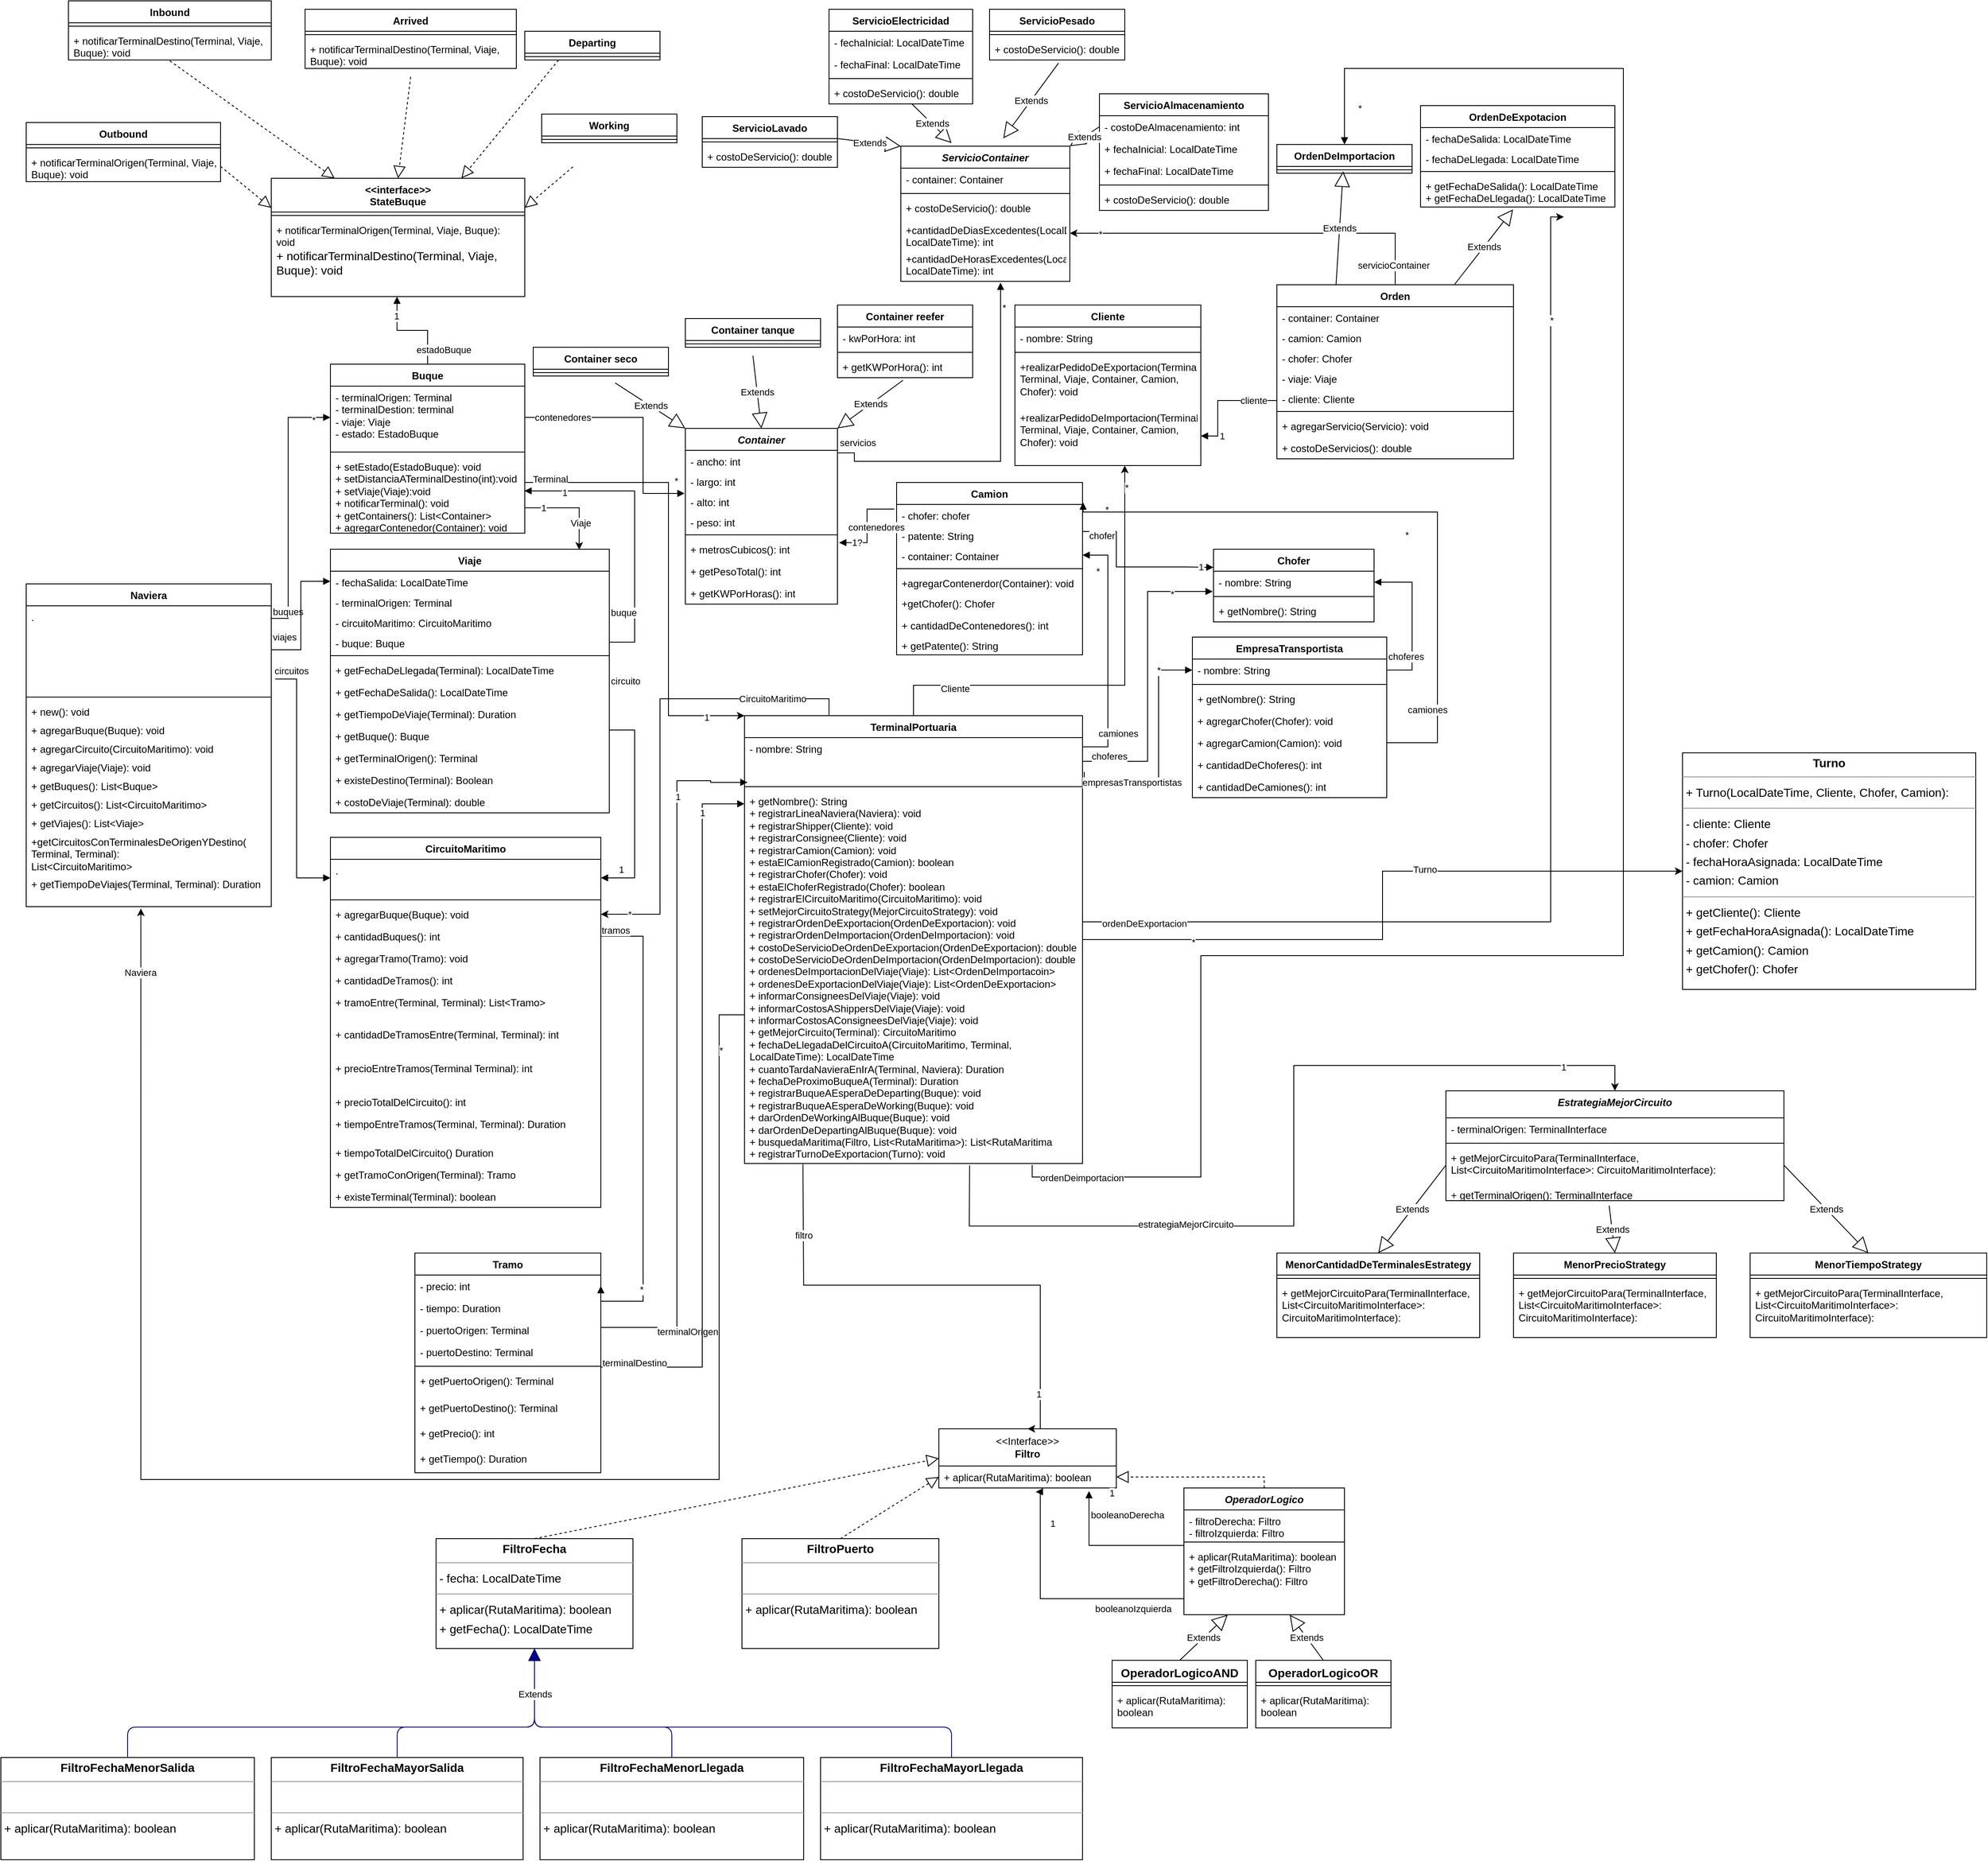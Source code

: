 <mxfile version="22.1.5" type="device">
  <diagram name="Page-1" id="Bg7L-60ixiPv-B5YUjp7">
    <mxGraphModel dx="2767" dy="1889" grid="1" gridSize="10" guides="1" tooltips="1" connect="1" arrows="1" fold="1" page="1" pageScale="1" pageWidth="850" pageHeight="1100" math="0" shadow="0">
      <root>
        <mxCell id="0" />
        <mxCell id="1" parent="0" />
        <mxCell id="IdDAuQT-hJE1-K6nZnfo-116" style="edgeStyle=orthogonalEdgeStyle;rounded=0;orthogonalLoop=1;jettySize=auto;html=1;entryX=0.5;entryY=0;entryDx=0;entryDy=0;exitX=0.173;exitY=1.002;exitDx=0;exitDy=0;exitPerimeter=0;" parent="1" source="RmBEKMwOj2G0eJP0RZG5-4" target="JZPC67pvM7lkTWEqG_JS-43" edge="1">
          <mxGeometry relative="1" as="geometry">
            <Array as="points">
              <mxPoint x="919" y="1100" />
              <mxPoint x="920" y="1100" />
              <mxPoint x="920" y="1230" />
              <mxPoint x="1200" y="1230" />
              <mxPoint x="1200" y="1400" />
            </Array>
          </mxGeometry>
        </mxCell>
        <mxCell id="IdDAuQT-hJE1-K6nZnfo-117" value="1" style="edgeLabel;html=1;align=center;verticalAlign=middle;resizable=0;points=[];" parent="IdDAuQT-hJE1-K6nZnfo-116" vertex="1" connectable="0">
          <mxGeometry x="0.815" y="-2" relative="1" as="geometry">
            <mxPoint as="offset" />
          </mxGeometry>
        </mxCell>
        <mxCell id="IdDAuQT-hJE1-K6nZnfo-118" value="filtro" style="edgeLabel;html=1;align=center;verticalAlign=middle;resizable=0;points=[];" parent="IdDAuQT-hJE1-K6nZnfo-116" vertex="1" connectable="0">
          <mxGeometry x="-0.722" relative="1" as="geometry">
            <mxPoint as="offset" />
          </mxGeometry>
        </mxCell>
        <mxCell id="OZUE6WWJGD6P3uyCg7g6-4" style="edgeStyle=orthogonalEdgeStyle;rounded=0;orthogonalLoop=1;jettySize=auto;html=1;entryX=1;entryY=0.5;entryDx=0;entryDy=0;exitX=0.25;exitY=0;exitDx=0;exitDy=0;" edge="1" parent="1" source="RmBEKMwOj2G0eJP0RZG5-1" target="IdDAuQT-hJE1-K6nZnfo-76">
          <mxGeometry relative="1" as="geometry">
            <Array as="points">
              <mxPoint x="950" y="536" />
              <mxPoint x="750" y="536" />
              <mxPoint x="750" y="791" />
            </Array>
          </mxGeometry>
        </mxCell>
        <mxCell id="OZUE6WWJGD6P3uyCg7g6-5" value="*" style="edgeLabel;html=1;align=center;verticalAlign=middle;resizable=0;points=[];" vertex="1" connectable="0" parent="OZUE6WWJGD6P3uyCg7g6-4">
          <mxGeometry x="0.875" relative="1" as="geometry">
            <mxPoint as="offset" />
          </mxGeometry>
        </mxCell>
        <mxCell id="OZUE6WWJGD6P3uyCg7g6-6" value="CircuitoMaritimo" style="edgeLabel;html=1;align=center;verticalAlign=middle;resizable=0;points=[];" vertex="1" connectable="0" parent="OZUE6WWJGD6P3uyCg7g6-4">
          <mxGeometry x="-0.679" relative="1" as="geometry">
            <mxPoint as="offset" />
          </mxGeometry>
        </mxCell>
        <mxCell id="OZUE6WWJGD6P3uyCg7g6-20" style="edgeStyle=orthogonalEdgeStyle;rounded=0;orthogonalLoop=1;jettySize=auto;html=1;entryX=0;entryY=0.5;entryDx=0;entryDy=0;" edge="1" parent="1" source="RmBEKMwOj2G0eJP0RZG5-1" target="OZUE6WWJGD6P3uyCg7g6-18">
          <mxGeometry relative="1" as="geometry" />
        </mxCell>
        <mxCell id="OZUE6WWJGD6P3uyCg7g6-21" value="*" style="edgeLabel;html=1;align=center;verticalAlign=middle;resizable=0;points=[];" vertex="1" connectable="0" parent="OZUE6WWJGD6P3uyCg7g6-20">
          <mxGeometry x="-0.669" y="-3" relative="1" as="geometry">
            <mxPoint as="offset" />
          </mxGeometry>
        </mxCell>
        <mxCell id="OZUE6WWJGD6P3uyCg7g6-22" value="Turno" style="edgeLabel;html=1;align=center;verticalAlign=middle;resizable=0;points=[];" vertex="1" connectable="0" parent="OZUE6WWJGD6P3uyCg7g6-20">
          <mxGeometry x="0.229" y="2" relative="1" as="geometry">
            <mxPoint as="offset" />
          </mxGeometry>
        </mxCell>
        <mxCell id="RmBEKMwOj2G0eJP0RZG5-1" value="TerminalPortuaria" style="swimlane;fontStyle=1;align=center;verticalAlign=top;childLayout=stackLayout;horizontal=1;startSize=26;horizontalStack=0;resizeParent=1;resizeParentMax=0;resizeLast=0;collapsible=1;marginBottom=0;whiteSpace=wrap;html=1;" parent="1" vertex="1">
          <mxGeometry x="850" y="556" width="400" height="530" as="geometry" />
        </mxCell>
        <mxCell id="RmBEKMwOj2G0eJP0RZG5-2" value="- nombre: String&lt;br&gt;" style="text;strokeColor=none;fillColor=none;align=left;verticalAlign=top;spacingLeft=4;spacingRight=4;overflow=hidden;rotatable=0;points=[[0,0.5],[1,0.5]];portConstraint=eastwest;whiteSpace=wrap;html=1;" parent="RmBEKMwOj2G0eJP0RZG5-1" vertex="1">
          <mxGeometry y="26" width="400" height="54" as="geometry" />
        </mxCell>
        <mxCell id="RmBEKMwOj2G0eJP0RZG5-3" value="" style="line;strokeWidth=1;fillColor=none;align=left;verticalAlign=middle;spacingTop=-1;spacingLeft=3;spacingRight=3;rotatable=0;labelPosition=right;points=[];portConstraint=eastwest;strokeColor=inherit;" parent="RmBEKMwOj2G0eJP0RZG5-1" vertex="1">
          <mxGeometry y="80" width="400" height="8" as="geometry" />
        </mxCell>
        <mxCell id="RmBEKMwOj2G0eJP0RZG5-4" value="+ getNombre(): String&lt;br&gt;+ registrarLineaNaviera(Naviera): void&lt;br&gt;+ registrarShipper(Cliente): void&lt;br&gt;+ registrarConsignee(Cliente): void&lt;br&gt;+ registrarCamion(Camion): void&lt;br&gt;+ estaElCamionRegistrado(Camion): boolean&lt;br&gt;+ registrarChofer(Chofer): void&lt;br&gt;+ estaElChoferRegistrado(Chofer): boolean&lt;br&gt;+ registrarElCircuitoMaritimo(CircuitoMaritimo): void&lt;br&gt;+ setMejorCircuitoStrategy(MejorCircuitoStrategy): void&lt;br&gt;+ registrarOrdenDeExportacion(OrdenDeExportacion): void&lt;br&gt;+ registrarOrdenDeImportacion(OrdenDeImportacion): void&lt;br&gt;+ costoDeServicioDeOrdenDeExportacion(OrdenDeExportacion): double&lt;br&gt;+ costoDeServicioDeOrdenDeImportacion(OrdenDeImportacion): double&lt;br&gt;+ ordenesDeImportacionDelViaje(Viaje): List&amp;lt;OrdenDeImportacoin&amp;gt;&lt;br&gt;+ ordenesDeExportacionDelViaje(Viaje): List&amp;lt;OrdenDeExportacion&amp;gt;&lt;br&gt;+ informarConsigneesDelViaje(Viaje): void&lt;br&gt;+ informarCostosAShippersDelViaje(Viaje): void&lt;br&gt;+ informarCostosAConsigneesDelViaje(Viaje): void&lt;br&gt;+ getMejorCircuito(Terminal): CircuitoMaritimo&lt;br&gt;+ fechaDeLlegadaDelCircuitoA(CircuitoMaritimo, Terminal, LocalDateTime): LocalDateTime&lt;br&gt;+ cuantoTardaNavieraEnIrA(Terminal, Naviera): Duration&lt;br&gt;+ fechaDeProximoBuqueA(Terminal): Duration&lt;br&gt;+ registrarBuqueAEsperaDeDeparting(Buque): void&lt;br&gt;+&amp;nbsp;registrarBuqueAEsperaDeWorking(Buque): void&lt;br&gt;+&amp;nbsp;darOrdenDeWorkingAlBuque(Buque): void&lt;br&gt;+&amp;nbsp;darOrdenDeDepartingAlBuque(Buque): void&lt;br&gt;+&amp;nbsp;busquedaMaritima(Filtro, List&amp;lt;RutaMaritima&amp;gt;): List&amp;lt;RutaMaritima&lt;br&gt;+&amp;nbsp;registrarTurnoDeExportacion(Turno): void&lt;div style=&quot;background-color:#2f2f2f;padding:0px 0px 0px 2px;&quot;&gt;&lt;div style=&quot;color: rgb(170, 170, 170); font-family: Consolas; font-size: 10pt;&quot;&gt;&lt;p style=&quot;background-color:#373737;margin:0;&quot;&gt;&lt;span style=&quot;color:#d9e8f7;&quot;&gt;&lt;/span&gt;&lt;/p&gt;&lt;/div&gt;&lt;/div&gt;&lt;div style=&quot;background-color:#2f2f2f;padding:0px 0px 0px 2px;&quot;&gt;&lt;div style=&quot;color: rgb(170, 170, 170); font-family: Consolas; font-size: 10pt;&quot;&gt;&lt;p style=&quot;background-color:#373737;margin:0;&quot;&gt;&lt;span style=&quot;color:#d9e8f7;&quot;&gt;&lt;/span&gt;&lt;/p&gt;&lt;/div&gt;&lt;/div&gt;&lt;div style=&quot;background-color:#2f2f2f;padding:0px 0px 0px 2px;&quot;&gt;&lt;div style=&quot;color: rgb(170, 170, 170); font-family: Consolas; font-size: 10pt;&quot;&gt;&lt;p style=&quot;background-color:#373737;margin:0;&quot;&gt;&lt;span style=&quot;color:#d9e8f7;&quot;&gt;&lt;/span&gt;&lt;/p&gt;&lt;/div&gt;&lt;/div&gt;&lt;div style=&quot;background-color:#2f2f2f;padding:0px 0px 0px 2px;&quot;&gt;&lt;div style=&quot;color: rgb(170, 170, 170); font-family: Consolas; font-size: 10pt;&quot;&gt;&lt;p style=&quot;background-color:#373737;margin:0;&quot;&gt;&lt;span style=&quot;color:#d9e8f7;&quot;&gt;&lt;/span&gt;&lt;/p&gt;&lt;/div&gt;&lt;/div&gt;&lt;div style=&quot;background-color:#2f2f2f;padding:0px 0px 0px 2px;&quot;&gt;&lt;div style=&quot;color: rgb(170, 170, 170); font-family: Consolas; font-size: 10pt;&quot;&gt;&lt;p style=&quot;background-color:#373737;margin:0;&quot;&gt;&lt;span style=&quot;color:#d9e8f7;&quot;&gt;&lt;/span&gt;&lt;/p&gt;&lt;/div&gt;&lt;/div&gt;&lt;div style=&quot;background-color:#2f2f2f;padding:0px 0px 0px 2px;&quot;&gt;&lt;div style=&quot;color: rgb(170, 170, 170); font-family: Consolas; font-size: 10pt;&quot;&gt;&lt;p style=&quot;background-color:#373737;margin:0;&quot;&gt;&lt;span style=&quot;color:#d9e8f7;&quot;&gt;&lt;/span&gt;&lt;/p&gt;&lt;/div&gt;&lt;/div&gt;" style="text;strokeColor=none;fillColor=none;align=left;verticalAlign=top;spacingLeft=4;spacingRight=4;overflow=hidden;rotatable=0;points=[[0,0.5],[1,0.5]];portConstraint=eastwest;whiteSpace=wrap;html=1;" parent="RmBEKMwOj2G0eJP0RZG5-1" vertex="1">
          <mxGeometry y="88" width="400" height="442" as="geometry" />
        </mxCell>
        <mxCell id="RmBEKMwOj2G0eJP0RZG5-22" value="Naviera" style="swimlane;fontStyle=1;align=center;verticalAlign=top;childLayout=stackLayout;horizontal=1;startSize=26;horizontalStack=0;resizeParent=1;resizeParentMax=0;resizeLast=0;collapsible=1;marginBottom=0;whiteSpace=wrap;html=1;" parent="1" vertex="1">
          <mxGeometry y="400" width="290" height="382" as="geometry" />
        </mxCell>
        <mxCell id="RmBEKMwOj2G0eJP0RZG5-23" value="." style="text;strokeColor=none;fillColor=none;align=left;verticalAlign=top;spacingLeft=4;spacingRight=4;overflow=hidden;rotatable=0;points=[[0,0.5],[1,0.5]];portConstraint=eastwest;whiteSpace=wrap;html=1;" parent="RmBEKMwOj2G0eJP0RZG5-22" vertex="1">
          <mxGeometry y="26" width="290" height="104" as="geometry" />
        </mxCell>
        <mxCell id="RmBEKMwOj2G0eJP0RZG5-24" value="" style="line;strokeWidth=1;fillColor=none;align=left;verticalAlign=middle;spacingTop=-1;spacingLeft=3;spacingRight=3;rotatable=0;labelPosition=right;points=[];portConstraint=eastwest;strokeColor=inherit;" parent="RmBEKMwOj2G0eJP0RZG5-22" vertex="1">
          <mxGeometry y="130" width="290" height="8" as="geometry" />
        </mxCell>
        <mxCell id="IdDAuQT-hJE1-K6nZnfo-124" value="+ new(): void" style="text;strokeColor=none;fillColor=none;align=left;verticalAlign=top;spacingLeft=4;spacingRight=4;overflow=hidden;rotatable=0;points=[[0,0.5],[1,0.5]];portConstraint=eastwest;whiteSpace=wrap;html=1;" parent="RmBEKMwOj2G0eJP0RZG5-22" vertex="1">
          <mxGeometry y="138" width="290" height="22" as="geometry" />
        </mxCell>
        <mxCell id="IdDAuQT-hJE1-K6nZnfo-45" value="+ agregarBuque(Buque): void" style="text;strokeColor=none;fillColor=none;align=left;verticalAlign=top;spacingLeft=4;spacingRight=4;overflow=hidden;rotatable=0;points=[[0,0.5],[1,0.5]];portConstraint=eastwest;whiteSpace=wrap;html=1;" parent="RmBEKMwOj2G0eJP0RZG5-22" vertex="1">
          <mxGeometry y="160" width="290" height="22" as="geometry" />
        </mxCell>
        <mxCell id="IdDAuQT-hJE1-K6nZnfo-47" value="+ agregarCircuito(CircuitoMaritimo): void" style="text;strokeColor=none;fillColor=none;align=left;verticalAlign=top;spacingLeft=4;spacingRight=4;overflow=hidden;rotatable=0;points=[[0,0.5],[1,0.5]];portConstraint=eastwest;whiteSpace=wrap;html=1;" parent="RmBEKMwOj2G0eJP0RZG5-22" vertex="1">
          <mxGeometry y="182" width="290" height="22" as="geometry" />
        </mxCell>
        <mxCell id="IdDAuQT-hJE1-K6nZnfo-46" value="+ agregarViaje(Viaje): void" style="text;strokeColor=none;fillColor=none;align=left;verticalAlign=top;spacingLeft=4;spacingRight=4;overflow=hidden;rotatable=0;points=[[0,0.5],[1,0.5]];portConstraint=eastwest;whiteSpace=wrap;html=1;" parent="RmBEKMwOj2G0eJP0RZG5-22" vertex="1">
          <mxGeometry y="204" width="290" height="22" as="geometry" />
        </mxCell>
        <mxCell id="IdDAuQT-hJE1-K6nZnfo-49" value="+ getBuques(): List&amp;lt;Buque&amp;gt;" style="text;strokeColor=none;fillColor=none;align=left;verticalAlign=top;spacingLeft=4;spacingRight=4;overflow=hidden;rotatable=0;points=[[0,0.5],[1,0.5]];portConstraint=eastwest;whiteSpace=wrap;html=1;" parent="RmBEKMwOj2G0eJP0RZG5-22" vertex="1">
          <mxGeometry y="226" width="290" height="22" as="geometry" />
        </mxCell>
        <mxCell id="IdDAuQT-hJE1-K6nZnfo-48" value="+ getCircuitos(): List&amp;lt;CircuitoMaritimo&amp;gt;" style="text;strokeColor=none;fillColor=none;align=left;verticalAlign=top;spacingLeft=4;spacingRight=4;overflow=hidden;rotatable=0;points=[[0,0.5],[1,0.5]];portConstraint=eastwest;whiteSpace=wrap;html=1;" parent="RmBEKMwOj2G0eJP0RZG5-22" vertex="1">
          <mxGeometry y="248" width="290" height="22" as="geometry" />
        </mxCell>
        <mxCell id="RmBEKMwOj2G0eJP0RZG5-25" value="+ getViajes(): List&amp;lt;Viaje&amp;gt;" style="text;strokeColor=none;fillColor=none;align=left;verticalAlign=top;spacingLeft=4;spacingRight=4;overflow=hidden;rotatable=0;points=[[0,0.5],[1,0.5]];portConstraint=eastwest;whiteSpace=wrap;html=1;" parent="RmBEKMwOj2G0eJP0RZG5-22" vertex="1">
          <mxGeometry y="270" width="290" height="22" as="geometry" />
        </mxCell>
        <mxCell id="IdDAuQT-hJE1-K6nZnfo-51" value="+getCircuitosConTerminalesDeOrigenYDestino(&lt;br&gt;Terminal, Terminal):&lt;br&gt;List&amp;lt;CircuitoMaritimo&amp;gt;" style="text;strokeColor=none;fillColor=none;align=left;verticalAlign=top;spacingLeft=4;spacingRight=4;overflow=hidden;rotatable=0;points=[[0,0.5],[1,0.5]];portConstraint=eastwest;whiteSpace=wrap;html=1;" parent="RmBEKMwOj2G0eJP0RZG5-22" vertex="1">
          <mxGeometry y="292" width="290" height="50" as="geometry" />
        </mxCell>
        <mxCell id="IdDAuQT-hJE1-K6nZnfo-50" value="+ getTiempoDeViajes(Terminal, Terminal): Duration&amp;nbsp;" style="text;strokeColor=none;fillColor=none;align=left;verticalAlign=top;spacingLeft=4;spacingRight=4;overflow=hidden;rotatable=0;points=[[0,0.5],[1,0.5]];portConstraint=eastwest;whiteSpace=wrap;html=1;" parent="RmBEKMwOj2G0eJP0RZG5-22" vertex="1">
          <mxGeometry y="342" width="290" height="40" as="geometry" />
        </mxCell>
        <mxCell id="RmBEKMwOj2G0eJP0RZG5-26" value="Buque" style="swimlane;fontStyle=1;align=center;verticalAlign=top;childLayout=stackLayout;horizontal=1;startSize=26;horizontalStack=0;resizeParent=1;resizeParentMax=0;resizeLast=0;collapsible=1;marginBottom=0;whiteSpace=wrap;html=1;" parent="1" vertex="1">
          <mxGeometry x="360" y="140" width="230" height="200" as="geometry" />
        </mxCell>
        <mxCell id="RmBEKMwOj2G0eJP0RZG5-27" value="- terminalOrigen: Terminal&lt;br&gt;- terminalDestion: terminal&lt;br&gt;- viaje: Viaje&lt;br&gt;- estado: EstadoBuque" style="text;strokeColor=none;fillColor=none;align=left;verticalAlign=top;spacingLeft=4;spacingRight=4;overflow=hidden;rotatable=0;points=[[0,0.5],[1,0.5]];portConstraint=eastwest;whiteSpace=wrap;html=1;" parent="RmBEKMwOj2G0eJP0RZG5-26" vertex="1">
          <mxGeometry y="26" width="230" height="74" as="geometry" />
        </mxCell>
        <mxCell id="RmBEKMwOj2G0eJP0RZG5-28" value="" style="line;strokeWidth=1;fillColor=none;align=left;verticalAlign=middle;spacingTop=-1;spacingLeft=3;spacingRight=3;rotatable=0;labelPosition=right;points=[];portConstraint=eastwest;strokeColor=inherit;" parent="RmBEKMwOj2G0eJP0RZG5-26" vertex="1">
          <mxGeometry y="100" width="230" height="8" as="geometry" />
        </mxCell>
        <mxCell id="RmBEKMwOj2G0eJP0RZG5-29" value="+ setEstado(EstadoBuque): void&lt;br&gt;+ setDistanciaATerminalDestino(int):void&amp;nbsp;&lt;br&gt;+ setViaje(Viaje):void&lt;br&gt;+ notificarTerminal(): void&lt;br&gt;+ getContainers(): List&amp;lt;Container&amp;gt;&lt;br&gt;+ agregarContenedor(Container): void" style="text;strokeColor=none;fillColor=none;align=left;verticalAlign=top;spacingLeft=4;spacingRight=4;overflow=hidden;rotatable=0;points=[[0,0.5],[1,0.5]];portConstraint=eastwest;whiteSpace=wrap;html=1;" parent="RmBEKMwOj2G0eJP0RZG5-26" vertex="1">
          <mxGeometry y="108" width="230" height="92" as="geometry" />
        </mxCell>
        <mxCell id="RmBEKMwOj2G0eJP0RZG5-30" value="buques" style="endArrow=block;endFill=1;html=1;edgeStyle=orthogonalEdgeStyle;align=left;verticalAlign=top;rounded=0;entryX=0;entryY=0.5;entryDx=0;entryDy=0;exitX=0.997;exitY=0.143;exitDx=0;exitDy=0;exitPerimeter=0;" parent="1" source="RmBEKMwOj2G0eJP0RZG5-23" target="RmBEKMwOj2G0eJP0RZG5-27" edge="1">
          <mxGeometry x="-0.998" y="21" relative="1" as="geometry">
            <mxPoint x="260" y="410" as="sourcePoint" />
            <mxPoint x="450" y="540" as="targetPoint" />
            <mxPoint as="offset" />
            <Array as="points">
              <mxPoint x="310" y="441" />
              <mxPoint x="310" y="203" />
            </Array>
          </mxGeometry>
        </mxCell>
        <mxCell id="RmBEKMwOj2G0eJP0RZG5-32" value="*" style="edgeLabel;html=1;align=center;verticalAlign=middle;resizable=0;points=[];" parent="RmBEKMwOj2G0eJP0RZG5-30" vertex="1" connectable="0">
          <mxGeometry x="0.773" y="-4" relative="1" as="geometry">
            <mxPoint x="15" y="-1" as="offset" />
          </mxGeometry>
        </mxCell>
        <mxCell id="RmBEKMwOj2G0eJP0RZG5-37" value="circuitos" style="endArrow=block;endFill=1;html=1;edgeStyle=orthogonalEdgeStyle;align=left;verticalAlign=top;rounded=0;entryX=0;entryY=0.5;entryDx=0;entryDy=0;exitX=1.016;exitY=0.833;exitDx=0;exitDy=0;exitPerimeter=0;" parent="1" source="RmBEKMwOj2G0eJP0RZG5-23" edge="1">
          <mxGeometry x="-1" y="23" relative="1" as="geometry">
            <mxPoint x="260" y="530" as="sourcePoint" />
            <mxPoint x="360" y="748" as="targetPoint" />
            <mxPoint x="-3" as="offset" />
            <Array as="points">
              <mxPoint x="320" y="513" />
              <mxPoint x="320" y="748" />
            </Array>
          </mxGeometry>
        </mxCell>
        <mxCell id="RmBEKMwOj2G0eJP0RZG5-42" value="Tramo" style="swimlane;fontStyle=1;align=center;verticalAlign=top;childLayout=stackLayout;horizontal=1;startSize=26;horizontalStack=0;resizeParent=1;resizeParentMax=0;resizeLast=0;collapsible=1;marginBottom=0;whiteSpace=wrap;html=1;" parent="1" vertex="1">
          <mxGeometry x="460" y="1192" width="220" height="260" as="geometry" />
        </mxCell>
        <mxCell id="JZPC67pvM7lkTWEqG_JS-88" value="- precio: int" style="text;strokeColor=none;fillColor=none;align=left;verticalAlign=top;spacingLeft=4;spacingRight=4;overflow=hidden;rotatable=0;points=[[0,0.5],[1,0.5]];portConstraint=eastwest;whiteSpace=wrap;html=1;" parent="RmBEKMwOj2G0eJP0RZG5-42" vertex="1">
          <mxGeometry y="26" width="220" height="26" as="geometry" />
        </mxCell>
        <mxCell id="JZPC67pvM7lkTWEqG_JS-89" value="- tiempo: Duration" style="text;strokeColor=none;fillColor=none;align=left;verticalAlign=top;spacingLeft=4;spacingRight=4;overflow=hidden;rotatable=0;points=[[0,0.5],[1,0.5]];portConstraint=eastwest;whiteSpace=wrap;html=1;" parent="RmBEKMwOj2G0eJP0RZG5-42" vertex="1">
          <mxGeometry y="52" width="220" height="26" as="geometry" />
        </mxCell>
        <mxCell id="IdDAuQT-hJE1-K6nZnfo-90" value="- puertoOrigen: Terminal" style="text;strokeColor=none;fillColor=none;align=left;verticalAlign=top;spacingLeft=4;spacingRight=4;overflow=hidden;rotatable=0;points=[[0,0.5],[1,0.5]];portConstraint=eastwest;whiteSpace=wrap;html=1;" parent="RmBEKMwOj2G0eJP0RZG5-42" vertex="1">
          <mxGeometry y="78" width="220" height="26" as="geometry" />
        </mxCell>
        <mxCell id="IdDAuQT-hJE1-K6nZnfo-89" value="- puertoDestino: Terminal" style="text;strokeColor=none;fillColor=none;align=left;verticalAlign=top;spacingLeft=4;spacingRight=4;overflow=hidden;rotatable=0;points=[[0,0.5],[1,0.5]];portConstraint=eastwest;whiteSpace=wrap;html=1;" parent="RmBEKMwOj2G0eJP0RZG5-42" vertex="1">
          <mxGeometry y="104" width="220" height="26" as="geometry" />
        </mxCell>
        <mxCell id="RmBEKMwOj2G0eJP0RZG5-44" value="" style="line;strokeWidth=1;fillColor=none;align=left;verticalAlign=middle;spacingTop=-1;spacingLeft=3;spacingRight=3;rotatable=0;labelPosition=right;points=[];portConstraint=eastwest;strokeColor=inherit;" parent="RmBEKMwOj2G0eJP0RZG5-42" vertex="1">
          <mxGeometry y="130" width="220" height="8" as="geometry" />
        </mxCell>
        <mxCell id="IdDAuQT-hJE1-K6nZnfo-91" value="+ getPuertoOrigen(): Terminal" style="text;strokeColor=none;fillColor=none;align=left;verticalAlign=top;spacingLeft=4;spacingRight=4;overflow=hidden;rotatable=0;points=[[0,0.5],[1,0.5]];portConstraint=eastwest;whiteSpace=wrap;html=1;" parent="RmBEKMwOj2G0eJP0RZG5-42" vertex="1">
          <mxGeometry y="138" width="220" height="32" as="geometry" />
        </mxCell>
        <mxCell id="IdDAuQT-hJE1-K6nZnfo-92" value="+ getPuertoDestino(): Terminal" style="text;strokeColor=none;fillColor=none;align=left;verticalAlign=top;spacingLeft=4;spacingRight=4;overflow=hidden;rotatable=0;points=[[0,0.5],[1,0.5]];portConstraint=eastwest;whiteSpace=wrap;html=1;" parent="RmBEKMwOj2G0eJP0RZG5-42" vertex="1">
          <mxGeometry y="170" width="220" height="30" as="geometry" />
        </mxCell>
        <mxCell id="IdDAuQT-hJE1-K6nZnfo-93" value="+ getPrecio(): int" style="text;strokeColor=none;fillColor=none;align=left;verticalAlign=top;spacingLeft=4;spacingRight=4;overflow=hidden;rotatable=0;points=[[0,0.5],[1,0.5]];portConstraint=eastwest;whiteSpace=wrap;html=1;" parent="RmBEKMwOj2G0eJP0RZG5-42" vertex="1">
          <mxGeometry y="200" width="220" height="30" as="geometry" />
        </mxCell>
        <mxCell id="RmBEKMwOj2G0eJP0RZG5-45" value="+ getTiempo(): Duration" style="text;strokeColor=none;fillColor=none;align=left;verticalAlign=top;spacingLeft=4;spacingRight=4;overflow=hidden;rotatable=0;points=[[0,0.5],[1,0.5]];portConstraint=eastwest;whiteSpace=wrap;html=1;" parent="RmBEKMwOj2G0eJP0RZG5-42" vertex="1">
          <mxGeometry y="230" width="220" height="30" as="geometry" />
        </mxCell>
        <mxCell id="RmBEKMwOj2G0eJP0RZG5-46" value="tramos" style="endArrow=block;endFill=1;html=1;edgeStyle=orthogonalEdgeStyle;align=left;verticalAlign=top;rounded=0;entryX=1;entryY=0.5;entryDx=0;entryDy=0;exitX=1;exitY=0.5;exitDx=0;exitDy=0;" parent="1" target="JZPC67pvM7lkTWEqG_JS-88" edge="1">
          <mxGeometry x="-1" y="20" relative="1" as="geometry">
            <mxPoint x="680" y="817" as="sourcePoint" />
            <mxPoint x="779.2" y="544.408" as="targetPoint" />
            <Array as="points">
              <mxPoint x="730" y="817" />
              <mxPoint x="730" y="1249" />
            </Array>
            <mxPoint x="-1" as="offset" />
          </mxGeometry>
        </mxCell>
        <mxCell id="RmBEKMwOj2G0eJP0RZG5-48" value="*" style="edgeLabel;html=1;align=center;verticalAlign=middle;resizable=0;points=[];" parent="RmBEKMwOj2G0eJP0RZG5-46" vertex="1" connectable="0">
          <mxGeometry x="0.719" y="-1" relative="1" as="geometry">
            <mxPoint x="-1" y="-5" as="offset" />
          </mxGeometry>
        </mxCell>
        <mxCell id="RmBEKMwOj2G0eJP0RZG5-49" value="terminalOrigen" style="endArrow=block;endFill=1;html=1;edgeStyle=orthogonalEdgeStyle;align=left;verticalAlign=top;rounded=0;entryX=0.009;entryY=0.149;entryDx=0;entryDy=0;entryPerimeter=0;" parent="1" target="RmBEKMwOj2G0eJP0RZG5-1" edge="1">
          <mxGeometry x="-0.761" y="25" relative="1" as="geometry">
            <mxPoint x="680" y="1280" as="sourcePoint" />
            <mxPoint x="1070" y="530" as="targetPoint" />
            <Array as="points">
              <mxPoint x="770" y="1280" />
              <mxPoint x="770" y="633" />
              <mxPoint x="810" y="633" />
            </Array>
            <mxPoint as="offset" />
          </mxGeometry>
        </mxCell>
        <mxCell id="RmBEKMwOj2G0eJP0RZG5-51" value="1" style="edgeLabel;html=1;align=center;verticalAlign=middle;resizable=0;points=[];" parent="RmBEKMwOj2G0eJP0RZG5-49" vertex="1" connectable="0">
          <mxGeometry x="0.747" y="-1" relative="1" as="geometry">
            <mxPoint as="offset" />
          </mxGeometry>
        </mxCell>
        <mxCell id="RmBEKMwOj2G0eJP0RZG5-58" value="Viaje" style="swimlane;fontStyle=1;align=center;verticalAlign=top;childLayout=stackLayout;horizontal=1;startSize=26;horizontalStack=0;resizeParent=1;resizeParentMax=0;resizeLast=0;collapsible=1;marginBottom=0;whiteSpace=wrap;html=1;" parent="1" vertex="1">
          <mxGeometry x="360" y="359" width="330" height="312" as="geometry" />
        </mxCell>
        <mxCell id="RmBEKMwOj2G0eJP0RZG5-59" value="- fechaSalida: LocalDateTime" style="text;strokeColor=none;fillColor=none;align=left;verticalAlign=top;spacingLeft=4;spacingRight=4;overflow=hidden;rotatable=0;points=[[0,0.5],[1,0.5]];portConstraint=eastwest;whiteSpace=wrap;html=1;" parent="RmBEKMwOj2G0eJP0RZG5-58" vertex="1">
          <mxGeometry y="26" width="330" height="24" as="geometry" />
        </mxCell>
        <mxCell id="IdDAuQT-hJE1-K6nZnfo-53" value="- terminalOrigen: Terminal" style="text;strokeColor=none;fillColor=none;align=left;verticalAlign=top;spacingLeft=4;spacingRight=4;overflow=hidden;rotatable=0;points=[[0,0.5],[1,0.5]];portConstraint=eastwest;whiteSpace=wrap;html=1;" parent="RmBEKMwOj2G0eJP0RZG5-58" vertex="1">
          <mxGeometry y="50" width="330" height="24" as="geometry" />
        </mxCell>
        <mxCell id="IdDAuQT-hJE1-K6nZnfo-54" value="- circuitoMaritimo: CircuitoMaritimo" style="text;strokeColor=none;fillColor=none;align=left;verticalAlign=top;spacingLeft=4;spacingRight=4;overflow=hidden;rotatable=0;points=[[0,0.5],[1,0.5]];portConstraint=eastwest;whiteSpace=wrap;html=1;" parent="RmBEKMwOj2G0eJP0RZG5-58" vertex="1">
          <mxGeometry y="74" width="330" height="24" as="geometry" />
        </mxCell>
        <mxCell id="IdDAuQT-hJE1-K6nZnfo-52" value="- buque: Buque" style="text;strokeColor=none;fillColor=none;align=left;verticalAlign=top;spacingLeft=4;spacingRight=4;overflow=hidden;rotatable=0;points=[[0,0.5],[1,0.5]];portConstraint=eastwest;whiteSpace=wrap;html=1;" parent="RmBEKMwOj2G0eJP0RZG5-58" vertex="1">
          <mxGeometry y="98" width="330" height="24" as="geometry" />
        </mxCell>
        <mxCell id="RmBEKMwOj2G0eJP0RZG5-60" value="" style="line;strokeWidth=1;fillColor=none;align=left;verticalAlign=middle;spacingTop=-1;spacingLeft=3;spacingRight=3;rotatable=0;labelPosition=right;points=[];portConstraint=eastwest;strokeColor=inherit;" parent="RmBEKMwOj2G0eJP0RZG5-58" vertex="1">
          <mxGeometry y="122" width="330" height="8" as="geometry" />
        </mxCell>
        <mxCell id="RmBEKMwOj2G0eJP0RZG5-61" value="+ getFechaDeLlegada(Terminal): LocalDateTime" style="text;strokeColor=none;fillColor=none;align=left;verticalAlign=top;spacingLeft=4;spacingRight=4;overflow=hidden;rotatable=0;points=[[0,0.5],[1,0.5]];portConstraint=eastwest;whiteSpace=wrap;html=1;" parent="RmBEKMwOj2G0eJP0RZG5-58" vertex="1">
          <mxGeometry y="130" width="330" height="26" as="geometry" />
        </mxCell>
        <mxCell id="IdDAuQT-hJE1-K6nZnfo-56" value="+ getFechaDeSalida(): LocalDateTime" style="text;strokeColor=none;fillColor=none;align=left;verticalAlign=top;spacingLeft=4;spacingRight=4;overflow=hidden;rotatable=0;points=[[0,0.5],[1,0.5]];portConstraint=eastwest;whiteSpace=wrap;html=1;" parent="RmBEKMwOj2G0eJP0RZG5-58" vertex="1">
          <mxGeometry y="156" width="330" height="26" as="geometry" />
        </mxCell>
        <mxCell id="IdDAuQT-hJE1-K6nZnfo-59" value="+ getTiempoDeViaje(Terminal): Duration" style="text;strokeColor=none;fillColor=none;align=left;verticalAlign=top;spacingLeft=4;spacingRight=4;overflow=hidden;rotatable=0;points=[[0,0.5],[1,0.5]];portConstraint=eastwest;whiteSpace=wrap;html=1;" parent="RmBEKMwOj2G0eJP0RZG5-58" vertex="1">
          <mxGeometry y="182" width="330" height="26" as="geometry" />
        </mxCell>
        <mxCell id="IdDAuQT-hJE1-K6nZnfo-60" value="+ getBuque(): Buque" style="text;strokeColor=none;fillColor=none;align=left;verticalAlign=top;spacingLeft=4;spacingRight=4;overflow=hidden;rotatable=0;points=[[0,0.5],[1,0.5]];portConstraint=eastwest;whiteSpace=wrap;html=1;" parent="RmBEKMwOj2G0eJP0RZG5-58" vertex="1">
          <mxGeometry y="208" width="330" height="26" as="geometry" />
        </mxCell>
        <mxCell id="IdDAuQT-hJE1-K6nZnfo-58" value="+ getTerminalOrigen(): Terminal" style="text;strokeColor=none;fillColor=none;align=left;verticalAlign=top;spacingLeft=4;spacingRight=4;overflow=hidden;rotatable=0;points=[[0,0.5],[1,0.5]];portConstraint=eastwest;whiteSpace=wrap;html=1;" parent="RmBEKMwOj2G0eJP0RZG5-58" vertex="1">
          <mxGeometry y="234" width="330" height="26" as="geometry" />
        </mxCell>
        <mxCell id="IdDAuQT-hJE1-K6nZnfo-57" value="+ existeDestino(Terminal): Boolean" style="text;strokeColor=none;fillColor=none;align=left;verticalAlign=top;spacingLeft=4;spacingRight=4;overflow=hidden;rotatable=0;points=[[0,0.5],[1,0.5]];portConstraint=eastwest;whiteSpace=wrap;html=1;" parent="RmBEKMwOj2G0eJP0RZG5-58" vertex="1">
          <mxGeometry y="260" width="330" height="26" as="geometry" />
        </mxCell>
        <mxCell id="IdDAuQT-hJE1-K6nZnfo-55" value="+ costoDeViaje(Terminal): double" style="text;strokeColor=none;fillColor=none;align=left;verticalAlign=top;spacingLeft=4;spacingRight=4;overflow=hidden;rotatable=0;points=[[0,0.5],[1,0.5]];portConstraint=eastwest;whiteSpace=wrap;html=1;" parent="RmBEKMwOj2G0eJP0RZG5-58" vertex="1">
          <mxGeometry y="286" width="330" height="26" as="geometry" />
        </mxCell>
        <mxCell id="RmBEKMwOj2G0eJP0RZG5-62" value="viajes" style="endArrow=block;endFill=1;html=1;edgeStyle=orthogonalEdgeStyle;align=left;verticalAlign=top;rounded=0;exitX=1;exitY=0.5;exitDx=0;exitDy=0;entryX=0;entryY=0.5;entryDx=0;entryDy=0;" parent="1" source="RmBEKMwOj2G0eJP0RZG5-23" target="RmBEKMwOj2G0eJP0RZG5-59" edge="1">
          <mxGeometry x="-1" y="28" relative="1" as="geometry">
            <mxPoint x="180" y="330" as="sourcePoint" />
            <mxPoint x="340" y="270" as="targetPoint" />
            <mxPoint as="offset" />
          </mxGeometry>
        </mxCell>
        <mxCell id="RmBEKMwOj2G0eJP0RZG5-64" value="buque" style="endArrow=block;endFill=1;html=1;edgeStyle=orthogonalEdgeStyle;align=left;verticalAlign=top;rounded=0;exitX=1;exitY=0.25;exitDx=0;exitDy=0;entryX=0.998;entryY=0.459;entryDx=0;entryDy=0;entryPerimeter=0;" parent="1" source="RmBEKMwOj2G0eJP0RZG5-58" target="RmBEKMwOj2G0eJP0RZG5-29" edge="1">
          <mxGeometry x="-1" y="-16" relative="1" as="geometry">
            <mxPoint x="620" y="280" as="sourcePoint" />
            <mxPoint x="520" y="280" as="targetPoint" />
            <Array as="points">
              <mxPoint x="690" y="469" />
              <mxPoint x="720" y="469" />
              <mxPoint x="720" y="290" />
              <mxPoint x="590" y="290" />
            </Array>
            <mxPoint x="16" y="-16" as="offset" />
          </mxGeometry>
        </mxCell>
        <mxCell id="RmBEKMwOj2G0eJP0RZG5-66" value="1" style="edgeLabel;html=1;align=center;verticalAlign=middle;resizable=0;points=[];" parent="RmBEKMwOj2G0eJP0RZG5-64" vertex="1" connectable="0">
          <mxGeometry x="0.742" y="2" relative="1" as="geometry">
            <mxPoint as="offset" />
          </mxGeometry>
        </mxCell>
        <mxCell id="RmBEKMwOj2G0eJP0RZG5-67" value="circuito" style="endArrow=block;endFill=1;html=1;edgeStyle=orthogonalEdgeStyle;align=left;verticalAlign=top;rounded=0;exitX=1;exitY=0.5;exitDx=0;exitDy=0;entryX=1;entryY=0.5;entryDx=0;entryDy=0;" parent="1" source="RmBEKMwOj2G0eJP0RZG5-61" target="IdDAuQT-hJE1-K6nZnfo-74" edge="1">
          <mxGeometry x="-1" relative="1" as="geometry">
            <mxPoint x="670" y="230" as="sourcePoint" />
            <mxPoint x="684.8" y="757.816" as="targetPoint" />
            <Array as="points">
              <mxPoint x="690" y="573" />
              <mxPoint x="720" y="573" />
              <mxPoint x="720" y="748" />
            </Array>
          </mxGeometry>
        </mxCell>
        <mxCell id="RmBEKMwOj2G0eJP0RZG5-69" value="1" style="edgeLabel;html=1;align=center;verticalAlign=middle;resizable=0;points=[];" parent="RmBEKMwOj2G0eJP0RZG5-67" vertex="1" connectable="0">
          <mxGeometry x="0.847" y="1" relative="1" as="geometry">
            <mxPoint y="-11" as="offset" />
          </mxGeometry>
        </mxCell>
        <mxCell id="RmBEKMwOj2G0eJP0RZG5-70" value="&lt;i&gt;Container&lt;/i&gt;" style="swimlane;fontStyle=1;align=center;verticalAlign=top;childLayout=stackLayout;horizontal=1;startSize=26;horizontalStack=0;resizeParent=1;resizeParentMax=0;resizeLast=0;collapsible=1;marginBottom=0;whiteSpace=wrap;html=1;" parent="1" vertex="1">
          <mxGeometry x="780" y="216" width="180" height="208" as="geometry" />
        </mxCell>
        <mxCell id="RmBEKMwOj2G0eJP0RZG5-71" value="- ancho: int" style="text;strokeColor=none;fillColor=none;align=left;verticalAlign=top;spacingLeft=4;spacingRight=4;overflow=hidden;rotatable=0;points=[[0,0.5],[1,0.5]];portConstraint=eastwest;whiteSpace=wrap;html=1;" parent="RmBEKMwOj2G0eJP0RZG5-70" vertex="1">
          <mxGeometry y="26" width="180" height="24" as="geometry" />
        </mxCell>
        <mxCell id="IdDAuQT-hJE1-K6nZnfo-1" value="- largo: int" style="text;strokeColor=none;fillColor=none;align=left;verticalAlign=top;spacingLeft=4;spacingRight=4;overflow=hidden;rotatable=0;points=[[0,0.5],[1,0.5]];portConstraint=eastwest;whiteSpace=wrap;html=1;" parent="RmBEKMwOj2G0eJP0RZG5-70" vertex="1">
          <mxGeometry y="50" width="180" height="24" as="geometry" />
        </mxCell>
        <mxCell id="IdDAuQT-hJE1-K6nZnfo-2" value="- alto: int" style="text;strokeColor=none;fillColor=none;align=left;verticalAlign=top;spacingLeft=4;spacingRight=4;overflow=hidden;rotatable=0;points=[[0,0.5],[1,0.5]];portConstraint=eastwest;whiteSpace=wrap;html=1;" parent="RmBEKMwOj2G0eJP0RZG5-70" vertex="1">
          <mxGeometry y="74" width="180" height="24" as="geometry" />
        </mxCell>
        <mxCell id="IdDAuQT-hJE1-K6nZnfo-3" value="- peso: int" style="text;strokeColor=none;fillColor=none;align=left;verticalAlign=top;spacingLeft=4;spacingRight=4;overflow=hidden;rotatable=0;points=[[0,0.5],[1,0.5]];portConstraint=eastwest;whiteSpace=wrap;html=1;" parent="RmBEKMwOj2G0eJP0RZG5-70" vertex="1">
          <mxGeometry y="98" width="180" height="24" as="geometry" />
        </mxCell>
        <mxCell id="RmBEKMwOj2G0eJP0RZG5-72" value="" style="line;strokeWidth=1;fillColor=none;align=left;verticalAlign=middle;spacingTop=-1;spacingLeft=3;spacingRight=3;rotatable=0;labelPosition=right;points=[];portConstraint=eastwest;strokeColor=inherit;" parent="RmBEKMwOj2G0eJP0RZG5-70" vertex="1">
          <mxGeometry y="122" width="180" height="8" as="geometry" />
        </mxCell>
        <mxCell id="RmBEKMwOj2G0eJP0RZG5-73" value="+ metrosCubicos(): int" style="text;strokeColor=none;fillColor=none;align=left;verticalAlign=top;spacingLeft=4;spacingRight=4;overflow=hidden;rotatable=0;points=[[0,0.5],[1,0.5]];portConstraint=eastwest;whiteSpace=wrap;html=1;" parent="RmBEKMwOj2G0eJP0RZG5-70" vertex="1">
          <mxGeometry y="130" width="180" height="26" as="geometry" />
        </mxCell>
        <mxCell id="IdDAuQT-hJE1-K6nZnfo-5" value="+ getPesoTotal(): int" style="text;strokeColor=none;fillColor=none;align=left;verticalAlign=top;spacingLeft=4;spacingRight=4;overflow=hidden;rotatable=0;points=[[0,0.5],[1,0.5]];portConstraint=eastwest;whiteSpace=wrap;html=1;" parent="RmBEKMwOj2G0eJP0RZG5-70" vertex="1">
          <mxGeometry y="156" width="180" height="26" as="geometry" />
        </mxCell>
        <mxCell id="IdDAuQT-hJE1-K6nZnfo-6" value="+ getKWPorHoras(): int" style="text;strokeColor=none;fillColor=none;align=left;verticalAlign=top;spacingLeft=4;spacingRight=4;overflow=hidden;rotatable=0;points=[[0,0.5],[1,0.5]];portConstraint=eastwest;whiteSpace=wrap;html=1;" parent="RmBEKMwOj2G0eJP0RZG5-70" vertex="1">
          <mxGeometry y="182" width="180" height="26" as="geometry" />
        </mxCell>
        <mxCell id="RmBEKMwOj2G0eJP0RZG5-74" value="contenedores" style="endArrow=block;endFill=1;html=1;edgeStyle=orthogonalEdgeStyle;align=left;verticalAlign=top;rounded=0;exitX=1;exitY=0.5;exitDx=0;exitDy=0;entryX=-0.005;entryY=0.123;entryDx=0;entryDy=0;entryPerimeter=0;" parent="1" source="RmBEKMwOj2G0eJP0RZG5-27" target="IdDAuQT-hJE1-K6nZnfo-2" edge="1">
          <mxGeometry x="-0.928" y="13" relative="1" as="geometry">
            <mxPoint x="710" y="380" as="sourcePoint" />
            <mxPoint x="750" y="250" as="targetPoint" />
            <Array as="points">
              <mxPoint x="730" y="203" />
              <mxPoint x="730" y="293" />
            </Array>
            <mxPoint as="offset" />
          </mxGeometry>
        </mxCell>
        <mxCell id="JZPC67pvM7lkTWEqG_JS-92" value="*" style="edgeLabel;html=1;align=center;verticalAlign=middle;resizable=0;points=[];" parent="RmBEKMwOj2G0eJP0RZG5-74" vertex="1" connectable="0">
          <mxGeometry x="0.926" relative="1" as="geometry">
            <mxPoint y="-15" as="offset" />
          </mxGeometry>
        </mxCell>
        <mxCell id="RmBEKMwOj2G0eJP0RZG5-76" value="Container seco" style="swimlane;fontStyle=1;align=center;verticalAlign=top;childLayout=stackLayout;horizontal=1;startSize=26;horizontalStack=0;resizeParent=1;resizeParentMax=0;resizeLast=0;collapsible=1;marginBottom=0;whiteSpace=wrap;html=1;" parent="1" vertex="1">
          <mxGeometry x="600" y="120" width="160" height="34" as="geometry" />
        </mxCell>
        <mxCell id="RmBEKMwOj2G0eJP0RZG5-78" value="" style="line;strokeWidth=1;fillColor=none;align=left;verticalAlign=middle;spacingTop=-1;spacingLeft=3;spacingRight=3;rotatable=0;labelPosition=right;points=[];portConstraint=eastwest;strokeColor=inherit;" parent="RmBEKMwOj2G0eJP0RZG5-76" vertex="1">
          <mxGeometry y="26" width="160" height="8" as="geometry" />
        </mxCell>
        <mxCell id="RmBEKMwOj2G0eJP0RZG5-80" value="Container reefer" style="swimlane;fontStyle=1;align=center;verticalAlign=top;childLayout=stackLayout;horizontal=1;startSize=26;horizontalStack=0;resizeParent=1;resizeParentMax=0;resizeLast=0;collapsible=1;marginBottom=0;whiteSpace=wrap;html=1;" parent="1" vertex="1">
          <mxGeometry x="960" y="70" width="160" height="86" as="geometry" />
        </mxCell>
        <mxCell id="RmBEKMwOj2G0eJP0RZG5-81" value="- kwPorHora: int" style="text;strokeColor=none;fillColor=none;align=left;verticalAlign=top;spacingLeft=4;spacingRight=4;overflow=hidden;rotatable=0;points=[[0,0.5],[1,0.5]];portConstraint=eastwest;whiteSpace=wrap;html=1;" parent="RmBEKMwOj2G0eJP0RZG5-80" vertex="1">
          <mxGeometry y="26" width="160" height="26" as="geometry" />
        </mxCell>
        <mxCell id="RmBEKMwOj2G0eJP0RZG5-82" value="" style="line;strokeWidth=1;fillColor=none;align=left;verticalAlign=middle;spacingTop=-1;spacingLeft=3;spacingRight=3;rotatable=0;labelPosition=right;points=[];portConstraint=eastwest;strokeColor=inherit;" parent="RmBEKMwOj2G0eJP0RZG5-80" vertex="1">
          <mxGeometry y="52" width="160" height="8" as="geometry" />
        </mxCell>
        <mxCell id="RmBEKMwOj2G0eJP0RZG5-83" value="+ getKWPorHora(): int" style="text;strokeColor=none;fillColor=none;align=left;verticalAlign=top;spacingLeft=4;spacingRight=4;overflow=hidden;rotatable=0;points=[[0,0.5],[1,0.5]];portConstraint=eastwest;whiteSpace=wrap;html=1;" parent="RmBEKMwOj2G0eJP0RZG5-80" vertex="1">
          <mxGeometry y="60" width="160" height="26" as="geometry" />
        </mxCell>
        <mxCell id="RmBEKMwOj2G0eJP0RZG5-84" value="Container tanque" style="swimlane;fontStyle=1;align=center;verticalAlign=top;childLayout=stackLayout;horizontal=1;startSize=26;horizontalStack=0;resizeParent=1;resizeParentMax=0;resizeLast=0;collapsible=1;marginBottom=0;whiteSpace=wrap;html=1;" parent="1" vertex="1">
          <mxGeometry x="780" y="86" width="160" height="34" as="geometry" />
        </mxCell>
        <mxCell id="RmBEKMwOj2G0eJP0RZG5-86" value="" style="line;strokeWidth=1;fillColor=none;align=left;verticalAlign=middle;spacingTop=-1;spacingLeft=3;spacingRight=3;rotatable=0;labelPosition=right;points=[];portConstraint=eastwest;strokeColor=inherit;" parent="RmBEKMwOj2G0eJP0RZG5-84" vertex="1">
          <mxGeometry y="26" width="160" height="8" as="geometry" />
        </mxCell>
        <mxCell id="RmBEKMwOj2G0eJP0RZG5-88" value="Extends" style="endArrow=block;endSize=16;endFill=0;html=1;rounded=0;exitX=0.606;exitY=1.238;exitDx=0;exitDy=0;entryX=0;entryY=0;entryDx=0;entryDy=0;exitPerimeter=0;" parent="1" target="RmBEKMwOj2G0eJP0RZG5-70" edge="1">
          <mxGeometry width="160" relative="1" as="geometry">
            <mxPoint x="696.96" y="162.188" as="sourcePoint" />
            <mxPoint x="970" y="180" as="targetPoint" />
          </mxGeometry>
        </mxCell>
        <mxCell id="RmBEKMwOj2G0eJP0RZG5-89" value="Extends" style="endArrow=block;endSize=16;endFill=0;html=1;rounded=0;exitX=0.5;exitY=1.154;exitDx=0;exitDy=0;entryX=0.5;entryY=0;entryDx=0;entryDy=0;exitPerimeter=0;" parent="1" target="RmBEKMwOj2G0eJP0RZG5-70" edge="1">
          <mxGeometry width="160" relative="1" as="geometry">
            <mxPoint x="860" y="130.004" as="sourcePoint" />
            <mxPoint x="1130" y="321" as="targetPoint" />
          </mxGeometry>
        </mxCell>
        <mxCell id="RmBEKMwOj2G0eJP0RZG5-90" value="Extends" style="endArrow=block;endSize=16;endFill=0;html=1;rounded=0;entryX=1;entryY=0;entryDx=0;entryDy=0;exitX=0.485;exitY=1.115;exitDx=0;exitDy=0;exitPerimeter=0;" parent="1" source="RmBEKMwOj2G0eJP0RZG5-83" target="RmBEKMwOj2G0eJP0RZG5-70" edge="1">
          <mxGeometry width="160" relative="1" as="geometry">
            <mxPoint x="1030" y="304" as="sourcePoint" />
            <mxPoint x="1190" y="304" as="targetPoint" />
            <Array as="points" />
          </mxGeometry>
        </mxCell>
        <mxCell id="RmBEKMwOj2G0eJP0RZG5-103" value="EmpresaTransportista" style="swimlane;fontStyle=1;align=center;verticalAlign=top;childLayout=stackLayout;horizontal=1;startSize=26;horizontalStack=0;resizeParent=1;resizeParentMax=0;resizeLast=0;collapsible=1;marginBottom=0;whiteSpace=wrap;html=1;" parent="1" vertex="1">
          <mxGeometry x="1380" y="463" width="230" height="190" as="geometry" />
        </mxCell>
        <mxCell id="RmBEKMwOj2G0eJP0RZG5-104" value="- nombre: String" style="text;strokeColor=none;fillColor=none;align=left;verticalAlign=top;spacingLeft=4;spacingRight=4;overflow=hidden;rotatable=0;points=[[0,0.5],[1,0.5]];portConstraint=eastwest;whiteSpace=wrap;html=1;" parent="RmBEKMwOj2G0eJP0RZG5-103" vertex="1">
          <mxGeometry y="26" width="230" height="26" as="geometry" />
        </mxCell>
        <mxCell id="RmBEKMwOj2G0eJP0RZG5-105" value="" style="line;strokeWidth=1;fillColor=none;align=left;verticalAlign=middle;spacingTop=-1;spacingLeft=3;spacingRight=3;rotatable=0;labelPosition=right;points=[];portConstraint=eastwest;strokeColor=inherit;" parent="RmBEKMwOj2G0eJP0RZG5-103" vertex="1">
          <mxGeometry y="52" width="230" height="8" as="geometry" />
        </mxCell>
        <mxCell id="RmBEKMwOj2G0eJP0RZG5-106" value="+ getNombre(): String" style="text;strokeColor=none;fillColor=none;align=left;verticalAlign=top;spacingLeft=4;spacingRight=4;overflow=hidden;rotatable=0;points=[[0,0.5],[1,0.5]];portConstraint=eastwest;whiteSpace=wrap;html=1;" parent="RmBEKMwOj2G0eJP0RZG5-103" vertex="1">
          <mxGeometry y="60" width="230" height="26" as="geometry" />
        </mxCell>
        <mxCell id="IdDAuQT-hJE1-K6nZnfo-34" value="+ agregarChofer(Chofer): void" style="text;strokeColor=none;fillColor=none;align=left;verticalAlign=top;spacingLeft=4;spacingRight=4;overflow=hidden;rotatable=0;points=[[0,0.5],[1,0.5]];portConstraint=eastwest;whiteSpace=wrap;html=1;" parent="RmBEKMwOj2G0eJP0RZG5-103" vertex="1">
          <mxGeometry y="86" width="230" height="26" as="geometry" />
        </mxCell>
        <mxCell id="IdDAuQT-hJE1-K6nZnfo-35" value="+ agregarCamion(Camion): void" style="text;strokeColor=none;fillColor=none;align=left;verticalAlign=top;spacingLeft=4;spacingRight=4;overflow=hidden;rotatable=0;points=[[0,0.5],[1,0.5]];portConstraint=eastwest;whiteSpace=wrap;html=1;" parent="RmBEKMwOj2G0eJP0RZG5-103" vertex="1">
          <mxGeometry y="112" width="230" height="26" as="geometry" />
        </mxCell>
        <mxCell id="IdDAuQT-hJE1-K6nZnfo-37" value="+ cantidadDeChoferes(): int" style="text;strokeColor=none;fillColor=none;align=left;verticalAlign=top;spacingLeft=4;spacingRight=4;overflow=hidden;rotatable=0;points=[[0,0.5],[1,0.5]];portConstraint=eastwest;whiteSpace=wrap;html=1;" parent="RmBEKMwOj2G0eJP0RZG5-103" vertex="1">
          <mxGeometry y="138" width="230" height="26" as="geometry" />
        </mxCell>
        <mxCell id="IdDAuQT-hJE1-K6nZnfo-38" value="+ cantidadDeCamiones(): int" style="text;strokeColor=none;fillColor=none;align=left;verticalAlign=top;spacingLeft=4;spacingRight=4;overflow=hidden;rotatable=0;points=[[0,0.5],[1,0.5]];portConstraint=eastwest;whiteSpace=wrap;html=1;" parent="RmBEKMwOj2G0eJP0RZG5-103" vertex="1">
          <mxGeometry y="164" width="230" height="26" as="geometry" />
        </mxCell>
        <mxCell id="RmBEKMwOj2G0eJP0RZG5-107" value="Chofer" style="swimlane;fontStyle=1;align=center;verticalAlign=top;childLayout=stackLayout;horizontal=1;startSize=26;horizontalStack=0;resizeParent=1;resizeParentMax=0;resizeLast=0;collapsible=1;marginBottom=0;whiteSpace=wrap;html=1;" parent="1" vertex="1">
          <mxGeometry x="1405" y="359" width="190" height="86" as="geometry" />
        </mxCell>
        <mxCell id="RmBEKMwOj2G0eJP0RZG5-108" value="- nombre: String" style="text;strokeColor=none;fillColor=none;align=left;verticalAlign=top;spacingLeft=4;spacingRight=4;overflow=hidden;rotatable=0;points=[[0,0.5],[1,0.5]];portConstraint=eastwest;whiteSpace=wrap;html=1;" parent="RmBEKMwOj2G0eJP0RZG5-107" vertex="1">
          <mxGeometry y="26" width="190" height="26" as="geometry" />
        </mxCell>
        <mxCell id="RmBEKMwOj2G0eJP0RZG5-109" value="" style="line;strokeWidth=1;fillColor=none;align=left;verticalAlign=middle;spacingTop=-1;spacingLeft=3;spacingRight=3;rotatable=0;labelPosition=right;points=[];portConstraint=eastwest;strokeColor=inherit;" parent="RmBEKMwOj2G0eJP0RZG5-107" vertex="1">
          <mxGeometry y="52" width="190" height="8" as="geometry" />
        </mxCell>
        <mxCell id="RmBEKMwOj2G0eJP0RZG5-110" value="+ getNombre(): String" style="text;strokeColor=none;fillColor=none;align=left;verticalAlign=top;spacingLeft=4;spacingRight=4;overflow=hidden;rotatable=0;points=[[0,0.5],[1,0.5]];portConstraint=eastwest;whiteSpace=wrap;html=1;" parent="RmBEKMwOj2G0eJP0RZG5-107" vertex="1">
          <mxGeometry y="60" width="190" height="26" as="geometry" />
        </mxCell>
        <mxCell id="RmBEKMwOj2G0eJP0RZG5-111" value="Camion" style="swimlane;fontStyle=1;align=center;verticalAlign=top;childLayout=stackLayout;horizontal=1;startSize=26;horizontalStack=0;resizeParent=1;resizeParentMax=0;resizeLast=0;collapsible=1;marginBottom=0;whiteSpace=wrap;html=1;" parent="1" vertex="1">
          <mxGeometry x="1030" y="280" width="220" height="204" as="geometry" />
        </mxCell>
        <mxCell id="RmBEKMwOj2G0eJP0RZG5-112" value="- chofer: chofer" style="text;strokeColor=none;fillColor=none;align=left;verticalAlign=top;spacingLeft=4;spacingRight=4;overflow=hidden;rotatable=0;points=[[0,0.5],[1,0.5]];portConstraint=eastwest;whiteSpace=wrap;html=1;" parent="RmBEKMwOj2G0eJP0RZG5-111" vertex="1">
          <mxGeometry y="26" width="220" height="24" as="geometry" />
        </mxCell>
        <mxCell id="IdDAuQT-hJE1-K6nZnfo-8" value="- patente: String" style="text;strokeColor=none;fillColor=none;align=left;verticalAlign=top;spacingLeft=4;spacingRight=4;overflow=hidden;rotatable=0;points=[[0,0.5],[1,0.5]];portConstraint=eastwest;whiteSpace=wrap;html=1;" parent="RmBEKMwOj2G0eJP0RZG5-111" vertex="1">
          <mxGeometry y="50" width="220" height="24" as="geometry" />
        </mxCell>
        <mxCell id="IdDAuQT-hJE1-K6nZnfo-7" value="- container: Container" style="text;strokeColor=none;fillColor=none;align=left;verticalAlign=top;spacingLeft=4;spacingRight=4;overflow=hidden;rotatable=0;points=[[0,0.5],[1,0.5]];portConstraint=eastwest;whiteSpace=wrap;html=1;" parent="RmBEKMwOj2G0eJP0RZG5-111" vertex="1">
          <mxGeometry y="74" width="220" height="24" as="geometry" />
        </mxCell>
        <mxCell id="RmBEKMwOj2G0eJP0RZG5-113" value="" style="line;strokeWidth=1;fillColor=none;align=left;verticalAlign=middle;spacingTop=-1;spacingLeft=3;spacingRight=3;rotatable=0;labelPosition=right;points=[];portConstraint=eastwest;strokeColor=inherit;" parent="RmBEKMwOj2G0eJP0RZG5-111" vertex="1">
          <mxGeometry y="98" width="220" height="8" as="geometry" />
        </mxCell>
        <mxCell id="RmBEKMwOj2G0eJP0RZG5-114" value="+agregarContenerdor(Container): void" style="text;strokeColor=none;fillColor=none;align=left;verticalAlign=top;spacingLeft=4;spacingRight=4;overflow=hidden;rotatable=0;points=[[0,0.5],[1,0.5]];portConstraint=eastwest;whiteSpace=wrap;html=1;" parent="RmBEKMwOj2G0eJP0RZG5-111" vertex="1">
          <mxGeometry y="106" width="220" height="24" as="geometry" />
        </mxCell>
        <mxCell id="IdDAuQT-hJE1-K6nZnfo-27" value="+getChofer(): Chofer" style="text;strokeColor=none;fillColor=none;align=left;verticalAlign=top;spacingLeft=4;spacingRight=4;overflow=hidden;rotatable=0;points=[[0,0.5],[1,0.5]];portConstraint=eastwest;whiteSpace=wrap;html=1;" parent="RmBEKMwOj2G0eJP0RZG5-111" vertex="1">
          <mxGeometry y="130" width="220" height="26" as="geometry" />
        </mxCell>
        <mxCell id="IdDAuQT-hJE1-K6nZnfo-26" value="+ cantidadDeContenedores(): int" style="text;strokeColor=none;fillColor=none;align=left;verticalAlign=top;spacingLeft=4;spacingRight=4;overflow=hidden;rotatable=0;points=[[0,0.5],[1,0.5]];portConstraint=eastwest;whiteSpace=wrap;html=1;" parent="RmBEKMwOj2G0eJP0RZG5-111" vertex="1">
          <mxGeometry y="156" width="220" height="24" as="geometry" />
        </mxCell>
        <mxCell id="IdDAuQT-hJE1-K6nZnfo-29" value="+ getPatente(): String" style="text;strokeColor=none;fillColor=none;align=left;verticalAlign=top;spacingLeft=4;spacingRight=4;overflow=hidden;rotatable=0;points=[[0,0.5],[1,0.5]];portConstraint=eastwest;whiteSpace=wrap;html=1;" parent="RmBEKMwOj2G0eJP0RZG5-111" vertex="1">
          <mxGeometry y="180" width="220" height="24" as="geometry" />
        </mxCell>
        <mxCell id="RmBEKMwOj2G0eJP0RZG5-115" value="chofer" style="endArrow=block;endFill=1;html=1;edgeStyle=orthogonalEdgeStyle;align=left;verticalAlign=top;rounded=0;exitX=1;exitY=0.5;exitDx=0;exitDy=0;entryX=0;entryY=0.25;entryDx=0;entryDy=0;" parent="1" source="RmBEKMwOj2G0eJP0RZG5-112" target="RmBEKMwOj2G0eJP0RZG5-107" edge="1">
          <mxGeometry x="-0.765" y="8" relative="1" as="geometry">
            <mxPoint x="1240" y="320" as="sourcePoint" />
            <mxPoint x="1380" y="380" as="targetPoint" />
            <mxPoint as="offset" />
            <Array as="points">
              <mxPoint x="1250" y="338" />
              <mxPoint x="1290" y="338" />
              <mxPoint x="1290" y="380" />
              <mxPoint x="1370" y="380" />
            </Array>
          </mxGeometry>
        </mxCell>
        <mxCell id="RmBEKMwOj2G0eJP0RZG5-116" value="*" style="edgeLabel;resizable=0;html=1;align=left;verticalAlign=bottom;" parent="RmBEKMwOj2G0eJP0RZG5-115" connectable="0" vertex="1">
          <mxGeometry x="-1" relative="1" as="geometry">
            <mxPoint x="25" y="2" as="offset" />
          </mxGeometry>
        </mxCell>
        <mxCell id="RmBEKMwOj2G0eJP0RZG5-118" value="1" style="edgeLabel;html=1;align=center;verticalAlign=middle;resizable=0;points=[];" parent="RmBEKMwOj2G0eJP0RZG5-115" vertex="1" connectable="0">
          <mxGeometry x="0.44" relative="1" as="geometry">
            <mxPoint x="46" as="offset" />
          </mxGeometry>
        </mxCell>
        <mxCell id="RmBEKMwOj2G0eJP0RZG5-119" value="contenedores" style="endArrow=block;endFill=1;html=1;edgeStyle=orthogonalEdgeStyle;align=left;verticalAlign=top;rounded=0;entryX=1.011;entryY=0.2;entryDx=0;entryDy=0;entryPerimeter=0;exitX=-0.012;exitY=0.231;exitDx=0;exitDy=0;exitPerimeter=0;" parent="1" source="RmBEKMwOj2G0eJP0RZG5-112" target="RmBEKMwOj2G0eJP0RZG5-73" edge="1">
          <mxGeometry x="0.834" y="-31" relative="1" as="geometry">
            <mxPoint x="1010" y="430" as="sourcePoint" />
            <mxPoint x="1180" y="430" as="targetPoint" />
            <mxPoint as="offset" />
          </mxGeometry>
        </mxCell>
        <mxCell id="RmBEKMwOj2G0eJP0RZG5-123" value="1?" style="edgeLabel;html=1;align=center;verticalAlign=middle;resizable=0;points=[];" parent="RmBEKMwOj2G0eJP0RZG5-119" vertex="1" connectable="0">
          <mxGeometry x="0.627" relative="1" as="geometry">
            <mxPoint x="1" as="offset" />
          </mxGeometry>
        </mxCell>
        <mxCell id="RmBEKMwOj2G0eJP0RZG5-125" value="empresasTransportistas" style="endArrow=block;endFill=1;html=1;edgeStyle=orthogonalEdgeStyle;align=left;verticalAlign=top;rounded=0;exitX=1.005;exitY=0.751;exitDx=0;exitDy=0;exitPerimeter=0;entryX=0;entryY=0.5;entryDx=0;entryDy=0;" parent="1" source="RmBEKMwOj2G0eJP0RZG5-2" target="RmBEKMwOj2G0eJP0RZG5-104" edge="1">
          <mxGeometry x="-1" y="-2" relative="1" as="geometry">
            <mxPoint x="1180" y="790" as="sourcePoint" />
            <mxPoint x="1340" y="790" as="targetPoint" />
            <mxPoint x="-2" y="-1" as="offset" />
            <Array as="points">
              <mxPoint x="1252" y="630" />
              <mxPoint x="1340" y="630" />
              <mxPoint x="1340" y="502" />
            </Array>
          </mxGeometry>
        </mxCell>
        <mxCell id="RmBEKMwOj2G0eJP0RZG5-127" value="*" style="edgeLabel;html=1;align=center;verticalAlign=middle;resizable=0;points=[];" parent="RmBEKMwOj2G0eJP0RZG5-125" vertex="1" connectable="0">
          <mxGeometry x="0.696" relative="1" as="geometry">
            <mxPoint as="offset" />
          </mxGeometry>
        </mxCell>
        <mxCell id="RmBEKMwOj2G0eJP0RZG5-128" value="choferes" style="endArrow=block;endFill=1;html=1;edgeStyle=orthogonalEdgeStyle;align=left;verticalAlign=top;rounded=0;exitX=1;exitY=0.5;exitDx=0;exitDy=0;entryX=-0.005;entryY=0.923;entryDx=0;entryDy=0;entryPerimeter=0;" parent="1" source="RmBEKMwOj2G0eJP0RZG5-2" target="RmBEKMwOj2G0eJP0RZG5-108" edge="1">
          <mxGeometry x="-0.945" y="19" relative="1" as="geometry">
            <mxPoint x="1160" y="710" as="sourcePoint" />
            <mxPoint x="1320" y="710" as="targetPoint" />
            <mxPoint as="offset" />
            <Array as="points">
              <mxPoint x="1327" y="610" />
              <mxPoint x="1327" y="409" />
            </Array>
          </mxGeometry>
        </mxCell>
        <mxCell id="RmBEKMwOj2G0eJP0RZG5-130" value="*" style="edgeLabel;html=1;align=center;verticalAlign=middle;resizable=0;points=[];" parent="RmBEKMwOj2G0eJP0RZG5-128" vertex="1" connectable="0">
          <mxGeometry x="0.727" y="-3" relative="1" as="geometry">
            <mxPoint as="offset" />
          </mxGeometry>
        </mxCell>
        <mxCell id="RmBEKMwOj2G0eJP0RZG5-131" value="camiones" style="endArrow=block;endFill=1;html=1;edgeStyle=orthogonalEdgeStyle;align=left;verticalAlign=top;rounded=0;exitX=1;exitY=0.202;exitDx=0;exitDy=0;exitPerimeter=0;entryX=1;entryY=0.5;entryDx=0;entryDy=0;" parent="1" source="RmBEKMwOj2G0eJP0RZG5-2" target="IdDAuQT-hJE1-K6nZnfo-7" edge="1">
          <mxGeometry x="-0.885" y="-29" relative="1" as="geometry">
            <mxPoint x="1410" y="560" as="sourcePoint" />
            <mxPoint x="1210" y="380" as="targetPoint" />
            <Array as="points">
              <mxPoint x="1280" y="593" />
              <mxPoint x="1280" y="366" />
            </Array>
            <mxPoint y="-58" as="offset" />
          </mxGeometry>
        </mxCell>
        <mxCell id="RmBEKMwOj2G0eJP0RZG5-133" value="*" style="edgeLabel;html=1;align=center;verticalAlign=middle;resizable=0;points=[];" parent="RmBEKMwOj2G0eJP0RZG5-131" vertex="1" connectable="0">
          <mxGeometry x="0.659" y="-3" relative="1" as="geometry">
            <mxPoint x="-15" as="offset" />
          </mxGeometry>
        </mxCell>
        <mxCell id="RmBEKMwOj2G0eJP0RZG5-134" value="Cliente" style="swimlane;fontStyle=1;align=center;verticalAlign=top;childLayout=stackLayout;horizontal=1;startSize=26;horizontalStack=0;resizeParent=1;resizeParentMax=0;resizeLast=0;collapsible=1;marginBottom=0;whiteSpace=wrap;html=1;" parent="1" vertex="1">
          <mxGeometry x="1170" y="70" width="220" height="190" as="geometry" />
        </mxCell>
        <mxCell id="RmBEKMwOj2G0eJP0RZG5-135" value="- nombre: String" style="text;strokeColor=none;fillColor=none;align=left;verticalAlign=top;spacingLeft=4;spacingRight=4;overflow=hidden;rotatable=0;points=[[0,0.5],[1,0.5]];portConstraint=eastwest;whiteSpace=wrap;html=1;" parent="RmBEKMwOj2G0eJP0RZG5-134" vertex="1">
          <mxGeometry y="26" width="220" height="26" as="geometry" />
        </mxCell>
        <mxCell id="RmBEKMwOj2G0eJP0RZG5-136" value="" style="line;strokeWidth=1;fillColor=none;align=left;verticalAlign=middle;spacingTop=-1;spacingLeft=3;spacingRight=3;rotatable=0;labelPosition=right;points=[];portConstraint=eastwest;strokeColor=inherit;" parent="RmBEKMwOj2G0eJP0RZG5-134" vertex="1">
          <mxGeometry y="52" width="220" height="8" as="geometry" />
        </mxCell>
        <mxCell id="IdDAuQT-hJE1-K6nZnfo-19" value="+realizarPedidoDeExportacion(Terminal, Terminal, Viaje, Container, Camion, Chofer): void" style="text;strokeColor=none;fillColor=none;align=left;verticalAlign=top;spacingLeft=4;spacingRight=4;overflow=hidden;rotatable=0;points=[[0,0.5],[1,0.5]];portConstraint=eastwest;whiteSpace=wrap;html=1;" parent="RmBEKMwOj2G0eJP0RZG5-134" vertex="1">
          <mxGeometry y="60" width="220" height="60" as="geometry" />
        </mxCell>
        <mxCell id="RmBEKMwOj2G0eJP0RZG5-137" value="+realizarPedidoDeImportacion(Terminal, Terminal, Viaje, Container, Camion, Chofer): void" style="text;strokeColor=none;fillColor=none;align=left;verticalAlign=top;spacingLeft=4;spacingRight=4;overflow=hidden;rotatable=0;points=[[0,0.5],[1,0.5]];portConstraint=eastwest;whiteSpace=wrap;html=1;" parent="RmBEKMwOj2G0eJP0RZG5-134" vertex="1">
          <mxGeometry y="120" width="220" height="70" as="geometry" />
        </mxCell>
        <mxCell id="vs6b08LKDzyNSFZ8_k8M-2" value="&amp;lt;&amp;lt;interface&amp;gt;&amp;gt;&lt;br&gt;StateBuque" style="swimlane;fontStyle=1;align=center;verticalAlign=top;childLayout=stackLayout;horizontal=1;startSize=40;horizontalStack=0;resizeParent=1;resizeParentMax=0;resizeLast=0;collapsible=1;marginBottom=0;whiteSpace=wrap;html=1;" parent="1" vertex="1">
          <mxGeometry x="290" y="-80" width="300" height="140" as="geometry" />
        </mxCell>
        <mxCell id="vs6b08LKDzyNSFZ8_k8M-4" value="" style="line;strokeWidth=1;fillColor=none;align=left;verticalAlign=middle;spacingTop=-1;spacingLeft=3;spacingRight=3;rotatable=0;labelPosition=right;points=[];portConstraint=eastwest;strokeColor=inherit;" parent="vs6b08LKDzyNSFZ8_k8M-2" vertex="1">
          <mxGeometry y="40" width="300" height="8" as="geometry" />
        </mxCell>
        <mxCell id="vs6b08LKDzyNSFZ8_k8M-5" value="+ notificarTerminalOrigen(Terminal, Viaje, Buque): void&lt;br style=&quot;border-color: var(--border-color); font-size: 14px; background-color: rgb(255, 255, 255);&quot;&gt;&lt;span style=&quot;font-size: 14px; background-color: rgb(255, 255, 255);&quot;&gt;+ notificarTerminalDestino(Terminal, Viaje, Buque): void&lt;/span&gt;" style="text;strokeColor=none;fillColor=none;align=left;verticalAlign=top;spacingLeft=4;spacingRight=4;overflow=hidden;rotatable=0;points=[[0,0.5],[1,0.5]];portConstraint=eastwest;whiteSpace=wrap;html=1;" parent="vs6b08LKDzyNSFZ8_k8M-2" vertex="1">
          <mxGeometry y="48" width="300" height="92" as="geometry" />
        </mxCell>
        <mxCell id="vs6b08LKDzyNSFZ8_k8M-6" value="Outbound" style="swimlane;fontStyle=1;align=center;verticalAlign=top;childLayout=stackLayout;horizontal=1;startSize=26;horizontalStack=0;resizeParent=1;resizeParentMax=0;resizeLast=0;collapsible=1;marginBottom=0;whiteSpace=wrap;html=1;" parent="1" vertex="1">
          <mxGeometry y="-146" width="230" height="70" as="geometry" />
        </mxCell>
        <mxCell id="vs6b08LKDzyNSFZ8_k8M-8" value="" style="line;strokeWidth=1;fillColor=none;align=left;verticalAlign=middle;spacingTop=-1;spacingLeft=3;spacingRight=3;rotatable=0;labelPosition=right;points=[];portConstraint=eastwest;strokeColor=inherit;" parent="vs6b08LKDzyNSFZ8_k8M-6" vertex="1">
          <mxGeometry y="26" width="230" height="8" as="geometry" />
        </mxCell>
        <mxCell id="vs6b08LKDzyNSFZ8_k8M-9" value="+ notificarTerminalOrigen(Terminal, Viaje, Buque): void" style="text;strokeColor=none;fillColor=none;align=left;verticalAlign=top;spacingLeft=4;spacingRight=4;overflow=hidden;rotatable=0;points=[[0,0.5],[1,0.5]];portConstraint=eastwest;whiteSpace=wrap;html=1;" parent="vs6b08LKDzyNSFZ8_k8M-6" vertex="1">
          <mxGeometry y="34" width="230" height="36" as="geometry" />
        </mxCell>
        <mxCell id="vs6b08LKDzyNSFZ8_k8M-10" value="Inbound" style="swimlane;fontStyle=1;align=center;verticalAlign=top;childLayout=stackLayout;horizontal=1;startSize=26;horizontalStack=0;resizeParent=1;resizeParentMax=0;resizeLast=0;collapsible=1;marginBottom=0;whiteSpace=wrap;html=1;" parent="1" vertex="1">
          <mxGeometry x="50" y="-290" width="240" height="70" as="geometry" />
        </mxCell>
        <mxCell id="vs6b08LKDzyNSFZ8_k8M-12" value="" style="line;strokeWidth=1;fillColor=none;align=left;verticalAlign=middle;spacingTop=-1;spacingLeft=3;spacingRight=3;rotatable=0;labelPosition=right;points=[];portConstraint=eastwest;strokeColor=inherit;" parent="vs6b08LKDzyNSFZ8_k8M-10" vertex="1">
          <mxGeometry y="26" width="240" height="8" as="geometry" />
        </mxCell>
        <mxCell id="vs6b08LKDzyNSFZ8_k8M-13" value="+ notificarTerminalDestino(Terminal, Viaje, Buque): void" style="text;strokeColor=none;fillColor=none;align=left;verticalAlign=top;spacingLeft=4;spacingRight=4;overflow=hidden;rotatable=0;points=[[0,0.5],[1,0.5]];portConstraint=eastwest;whiteSpace=wrap;html=1;" parent="vs6b08LKDzyNSFZ8_k8M-10" vertex="1">
          <mxGeometry y="34" width="240" height="36" as="geometry" />
        </mxCell>
        <mxCell id="vs6b08LKDzyNSFZ8_k8M-14" value="Arrived" style="swimlane;fontStyle=1;align=center;verticalAlign=top;childLayout=stackLayout;horizontal=1;startSize=26;horizontalStack=0;resizeParent=1;resizeParentMax=0;resizeLast=0;collapsible=1;marginBottom=0;whiteSpace=wrap;html=1;" parent="1" vertex="1">
          <mxGeometry x="330" y="-280" width="250" height="70" as="geometry" />
        </mxCell>
        <mxCell id="vs6b08LKDzyNSFZ8_k8M-16" value="" style="line;strokeWidth=1;fillColor=none;align=left;verticalAlign=middle;spacingTop=-1;spacingLeft=3;spacingRight=3;rotatable=0;labelPosition=right;points=[];portConstraint=eastwest;strokeColor=inherit;" parent="vs6b08LKDzyNSFZ8_k8M-14" vertex="1">
          <mxGeometry y="26" width="250" height="8" as="geometry" />
        </mxCell>
        <mxCell id="vs6b08LKDzyNSFZ8_k8M-17" value="+ notificarTerminalDestino(Terminal, Viaje, Buque): void" style="text;strokeColor=none;fillColor=none;align=left;verticalAlign=top;spacingLeft=4;spacingRight=4;overflow=hidden;rotatable=0;points=[[0,0.5],[1,0.5]];portConstraint=eastwest;whiteSpace=wrap;html=1;" parent="vs6b08LKDzyNSFZ8_k8M-14" vertex="1">
          <mxGeometry y="34" width="250" height="36" as="geometry" />
        </mxCell>
        <mxCell id="vs6b08LKDzyNSFZ8_k8M-18" value="Departing" style="swimlane;fontStyle=1;align=center;verticalAlign=top;childLayout=stackLayout;horizontal=1;startSize=26;horizontalStack=0;resizeParent=1;resizeParentMax=0;resizeLast=0;collapsible=1;marginBottom=0;whiteSpace=wrap;html=1;" parent="1" vertex="1">
          <mxGeometry x="590" y="-254" width="160" height="34" as="geometry" />
        </mxCell>
        <mxCell id="vs6b08LKDzyNSFZ8_k8M-20" value="" style="line;strokeWidth=1;fillColor=none;align=left;verticalAlign=middle;spacingTop=-1;spacingLeft=3;spacingRight=3;rotatable=0;labelPosition=right;points=[];portConstraint=eastwest;strokeColor=inherit;" parent="vs6b08LKDzyNSFZ8_k8M-18" vertex="1">
          <mxGeometry y="26" width="160" height="8" as="geometry" />
        </mxCell>
        <mxCell id="vs6b08LKDzyNSFZ8_k8M-22" value="Working" style="swimlane;fontStyle=1;align=center;verticalAlign=top;childLayout=stackLayout;horizontal=1;startSize=26;horizontalStack=0;resizeParent=1;resizeParentMax=0;resizeLast=0;collapsible=1;marginBottom=0;whiteSpace=wrap;html=1;" parent="1" vertex="1">
          <mxGeometry x="610" y="-156" width="160" height="34" as="geometry" />
        </mxCell>
        <mxCell id="vs6b08LKDzyNSFZ8_k8M-24" value="" style="line;strokeWidth=1;fillColor=none;align=left;verticalAlign=middle;spacingTop=-1;spacingLeft=3;spacingRight=3;rotatable=0;labelPosition=right;points=[];portConstraint=eastwest;strokeColor=inherit;" parent="vs6b08LKDzyNSFZ8_k8M-22" vertex="1">
          <mxGeometry y="26" width="160" height="8" as="geometry" />
        </mxCell>
        <mxCell id="vs6b08LKDzyNSFZ8_k8M-28" value="" style="endArrow=block;dashed=1;endFill=0;endSize=12;html=1;rounded=0;entryX=0;entryY=0.25;entryDx=0;entryDy=0;exitX=1;exitY=0.5;exitDx=0;exitDy=0;" parent="1" source="vs6b08LKDzyNSFZ8_k8M-9" target="vs6b08LKDzyNSFZ8_k8M-2" edge="1">
          <mxGeometry width="160" relative="1" as="geometry">
            <mxPoint x="274" y="-114.988" as="sourcePoint" />
            <mxPoint x="360" y="20" as="targetPoint" />
          </mxGeometry>
        </mxCell>
        <mxCell id="vs6b08LKDzyNSFZ8_k8M-29" value="" style="endArrow=block;dashed=1;endFill=0;endSize=12;html=1;rounded=0;exitX=0.231;exitY=1.094;exitDx=0;exitDy=0;entryX=1;entryY=0.25;entryDx=0;entryDy=0;exitPerimeter=0;" parent="1" target="vs6b08LKDzyNSFZ8_k8M-2" edge="1">
          <mxGeometry width="160" relative="1" as="geometry">
            <mxPoint x="646.96" y="-93.556" as="sourcePoint" />
            <mxPoint x="770" y="40" as="targetPoint" />
          </mxGeometry>
        </mxCell>
        <mxCell id="vs6b08LKDzyNSFZ8_k8M-30" value="" style="endArrow=block;dashed=1;endFill=0;endSize=12;html=1;rounded=0;exitX=0.5;exitY=1.03;exitDx=0;exitDy=0;exitPerimeter=0;entryX=0.25;entryY=0;entryDx=0;entryDy=0;" parent="1" source="vs6b08LKDzyNSFZ8_k8M-13" target="vs6b08LKDzyNSFZ8_k8M-2" edge="1">
          <mxGeometry width="160" relative="1" as="geometry">
            <mxPoint x="260" y="-130" as="sourcePoint" />
            <mxPoint x="420" y="-130" as="targetPoint" />
          </mxGeometry>
        </mxCell>
        <mxCell id="vs6b08LKDzyNSFZ8_k8M-31" value="" style="endArrow=block;dashed=1;endFill=0;endSize=12;html=1;rounded=0;entryX=0.5;entryY=0;entryDx=0;entryDy=0;exitX=0.5;exitY=1.273;exitDx=0;exitDy=0;exitPerimeter=0;" parent="1" source="vs6b08LKDzyNSFZ8_k8M-17" target="vs6b08LKDzyNSFZ8_k8M-2" edge="1">
          <mxGeometry width="160" relative="1" as="geometry">
            <mxPoint x="430" y="-170" as="sourcePoint" />
            <mxPoint x="550" y="-120" as="targetPoint" />
          </mxGeometry>
        </mxCell>
        <mxCell id="vs6b08LKDzyNSFZ8_k8M-32" value="" style="endArrow=block;dashed=1;endFill=0;endSize=12;html=1;rounded=0;exitX=0.25;exitY=1;exitDx=0;exitDy=0;entryX=0.75;entryY=0;entryDx=0;entryDy=0;" parent="1" source="vs6b08LKDzyNSFZ8_k8M-18" target="vs6b08LKDzyNSFZ8_k8M-2" edge="1">
          <mxGeometry width="160" relative="1" as="geometry">
            <mxPoint x="620" y="-221.326" as="sourcePoint" />
            <mxPoint x="670" y="-130" as="targetPoint" />
          </mxGeometry>
        </mxCell>
        <mxCell id="vs6b08LKDzyNSFZ8_k8M-34" value="estadoBuque" style="endArrow=block;endFill=1;html=1;edgeStyle=orthogonalEdgeStyle;align=left;verticalAlign=top;rounded=0;exitX=0.5;exitY=0;exitDx=0;exitDy=0;entryX=0.496;entryY=1;entryDx=0;entryDy=0;entryPerimeter=0;" parent="1" source="RmBEKMwOj2G0eJP0RZG5-26" target="vs6b08LKDzyNSFZ8_k8M-5" edge="1">
          <mxGeometry x="-0.054" y="10" relative="1" as="geometry">
            <mxPoint x="220" y="200" as="sourcePoint" />
            <mxPoint x="380" y="200" as="targetPoint" />
            <mxPoint as="offset" />
          </mxGeometry>
        </mxCell>
        <mxCell id="OZUE6WWJGD6P3uyCg7g6-54" value="1" style="edgeLabel;html=1;align=center;verticalAlign=middle;resizable=0;points=[];" vertex="1" connectable="0" parent="vs6b08LKDzyNSFZ8_k8M-34">
          <mxGeometry x="0.603" y="1" relative="1" as="geometry">
            <mxPoint as="offset" />
          </mxGeometry>
        </mxCell>
        <mxCell id="vs6b08LKDzyNSFZ8_k8M-40" value="&lt;i&gt;ServicioContainer&lt;/i&gt;" style="swimlane;fontStyle=1;align=center;verticalAlign=top;childLayout=stackLayout;horizontal=1;startSize=26;horizontalStack=0;resizeParent=1;resizeParentMax=0;resizeLast=0;collapsible=1;marginBottom=0;whiteSpace=wrap;html=1;" parent="1" vertex="1">
          <mxGeometry x="1035" y="-118" width="200" height="160" as="geometry" />
        </mxCell>
        <mxCell id="vs6b08LKDzyNSFZ8_k8M-41" value="- container: Container" style="text;strokeColor=none;fillColor=none;align=left;verticalAlign=top;spacingLeft=4;spacingRight=4;overflow=hidden;rotatable=0;points=[[0,0.5],[1,0.5]];portConstraint=eastwest;whiteSpace=wrap;html=1;" parent="vs6b08LKDzyNSFZ8_k8M-40" vertex="1">
          <mxGeometry y="26" width="200" height="26" as="geometry" />
        </mxCell>
        <mxCell id="vs6b08LKDzyNSFZ8_k8M-42" value="" style="line;strokeWidth=1;fillColor=none;align=left;verticalAlign=middle;spacingTop=-1;spacingLeft=3;spacingRight=3;rotatable=0;labelPosition=right;points=[];portConstraint=eastwest;strokeColor=inherit;" parent="vs6b08LKDzyNSFZ8_k8M-40" vertex="1">
          <mxGeometry y="52" width="200" height="8" as="geometry" />
        </mxCell>
        <mxCell id="IdDAuQT-hJE1-K6nZnfo-39" value="+ costoDeServicio(): double" style="text;strokeColor=none;fillColor=none;align=left;verticalAlign=top;spacingLeft=4;spacingRight=4;overflow=hidden;rotatable=0;points=[[0,0.5],[1,0.5]];portConstraint=eastwest;whiteSpace=wrap;html=1;" parent="vs6b08LKDzyNSFZ8_k8M-40" vertex="1">
          <mxGeometry y="60" width="200" height="26" as="geometry" />
        </mxCell>
        <mxCell id="IdDAuQT-hJE1-K6nZnfo-40" value="+cantidadDeDiasExcedentes(LocalDateTime, LocalDateTime): int" style="text;strokeColor=none;fillColor=none;align=left;verticalAlign=top;spacingLeft=4;spacingRight=4;overflow=hidden;rotatable=0;points=[[0,0.5],[1,0.5]];portConstraint=eastwest;whiteSpace=wrap;html=1;" parent="vs6b08LKDzyNSFZ8_k8M-40" vertex="1">
          <mxGeometry y="86" width="200" height="34" as="geometry" />
        </mxCell>
        <mxCell id="vs6b08LKDzyNSFZ8_k8M-43" value="+cantidadDeHorasExcedentes(LocalDateTime, LocalDateTime): int" style="text;strokeColor=none;fillColor=none;align=left;verticalAlign=top;spacingLeft=4;spacingRight=4;overflow=hidden;rotatable=0;points=[[0,0.5],[1,0.5]];portConstraint=eastwest;whiteSpace=wrap;html=1;" parent="vs6b08LKDzyNSFZ8_k8M-40" vertex="1">
          <mxGeometry y="120" width="200" height="40" as="geometry" />
        </mxCell>
        <mxCell id="vs6b08LKDzyNSFZ8_k8M-44" value="servicios" style="endArrow=block;endFill=1;html=1;edgeStyle=orthogonalEdgeStyle;align=left;verticalAlign=top;rounded=0;exitX=1.003;exitY=0.123;exitDx=0;exitDy=0;exitPerimeter=0;entryX=0.59;entryY=1.039;entryDx=0;entryDy=0;entryPerimeter=0;" parent="1" source="RmBEKMwOj2G0eJP0RZG5-71" target="vs6b08LKDzyNSFZ8_k8M-43" edge="1">
          <mxGeometry x="-1" y="25" relative="1" as="geometry">
            <mxPoint x="1040" y="250" as="sourcePoint" />
            <mxPoint x="1220" y="30" as="targetPoint" />
            <Array as="points">
              <mxPoint x="980" y="245" />
              <mxPoint x="980" y="255" />
              <mxPoint x="1153" y="255" />
            </Array>
            <mxPoint as="offset" />
          </mxGeometry>
        </mxCell>
        <mxCell id="vs6b08LKDzyNSFZ8_k8M-47" value="*" style="edgeLabel;html=1;align=center;verticalAlign=middle;resizable=0;points=[];" parent="vs6b08LKDzyNSFZ8_k8M-44" vertex="1" connectable="0">
          <mxGeometry x="0.858" y="-4" relative="1" as="geometry">
            <mxPoint as="offset" />
          </mxGeometry>
        </mxCell>
        <mxCell id="vs6b08LKDzyNSFZ8_k8M-48" value="ServicioLavado" style="swimlane;fontStyle=1;align=center;verticalAlign=top;childLayout=stackLayout;horizontal=1;startSize=26;horizontalStack=0;resizeParent=1;resizeParentMax=0;resizeLast=0;collapsible=1;marginBottom=0;whiteSpace=wrap;html=1;" parent="1" vertex="1">
          <mxGeometry x="800" y="-153" width="160" height="60" as="geometry" />
        </mxCell>
        <mxCell id="vs6b08LKDzyNSFZ8_k8M-50" value="" style="line;strokeWidth=1;fillColor=none;align=left;verticalAlign=middle;spacingTop=-1;spacingLeft=3;spacingRight=3;rotatable=0;labelPosition=right;points=[];portConstraint=eastwest;strokeColor=inherit;" parent="vs6b08LKDzyNSFZ8_k8M-48" vertex="1">
          <mxGeometry y="26" width="160" height="8" as="geometry" />
        </mxCell>
        <mxCell id="vs6b08LKDzyNSFZ8_k8M-51" value="+ costoDeServicio(): double" style="text;strokeColor=none;fillColor=none;align=left;verticalAlign=top;spacingLeft=4;spacingRight=4;overflow=hidden;rotatable=0;points=[[0,0.5],[1,0.5]];portConstraint=eastwest;whiteSpace=wrap;html=1;" parent="vs6b08LKDzyNSFZ8_k8M-48" vertex="1">
          <mxGeometry y="34" width="160" height="26" as="geometry" />
        </mxCell>
        <mxCell id="vs6b08LKDzyNSFZ8_k8M-52" value="ServicioElectricidad" style="swimlane;fontStyle=1;align=center;verticalAlign=top;childLayout=stackLayout;horizontal=1;startSize=26;horizontalStack=0;resizeParent=1;resizeParentMax=0;resizeLast=0;collapsible=1;marginBottom=0;whiteSpace=wrap;html=1;" parent="1" vertex="1">
          <mxGeometry x="950" y="-280" width="170" height="112" as="geometry" />
        </mxCell>
        <mxCell id="vs6b08LKDzyNSFZ8_k8M-53" value="- fechaInicial: LocalDateTime" style="text;strokeColor=none;fillColor=none;align=left;verticalAlign=top;spacingLeft=4;spacingRight=4;overflow=hidden;rotatable=0;points=[[0,0.5],[1,0.5]];portConstraint=eastwest;whiteSpace=wrap;html=1;" parent="vs6b08LKDzyNSFZ8_k8M-52" vertex="1">
          <mxGeometry y="26" width="170" height="26" as="geometry" />
        </mxCell>
        <mxCell id="IdDAuQT-hJE1-K6nZnfo-43" value="- fechaFinal: LocalDateTime" style="text;strokeColor=none;fillColor=none;align=left;verticalAlign=top;spacingLeft=4;spacingRight=4;overflow=hidden;rotatable=0;points=[[0,0.5],[1,0.5]];portConstraint=eastwest;whiteSpace=wrap;html=1;" parent="vs6b08LKDzyNSFZ8_k8M-52" vertex="1">
          <mxGeometry y="52" width="170" height="26" as="geometry" />
        </mxCell>
        <mxCell id="vs6b08LKDzyNSFZ8_k8M-54" value="" style="line;strokeWidth=1;fillColor=none;align=left;verticalAlign=middle;spacingTop=-1;spacingLeft=3;spacingRight=3;rotatable=0;labelPosition=right;points=[];portConstraint=eastwest;strokeColor=inherit;" parent="vs6b08LKDzyNSFZ8_k8M-52" vertex="1">
          <mxGeometry y="78" width="170" height="8" as="geometry" />
        </mxCell>
        <mxCell id="vs6b08LKDzyNSFZ8_k8M-55" value="+ costoDeServicio(): double" style="text;strokeColor=none;fillColor=none;align=left;verticalAlign=top;spacingLeft=4;spacingRight=4;overflow=hidden;rotatable=0;points=[[0,0.5],[1,0.5]];portConstraint=eastwest;whiteSpace=wrap;html=1;" parent="vs6b08LKDzyNSFZ8_k8M-52" vertex="1">
          <mxGeometry y="86" width="170" height="26" as="geometry" />
        </mxCell>
        <mxCell id="vs6b08LKDzyNSFZ8_k8M-56" value="ServicioPesado" style="swimlane;fontStyle=1;align=center;verticalAlign=top;childLayout=stackLayout;horizontal=1;startSize=26;horizontalStack=0;resizeParent=1;resizeParentMax=0;resizeLast=0;collapsible=1;marginBottom=0;whiteSpace=wrap;html=1;" parent="1" vertex="1">
          <mxGeometry x="1140" y="-280" width="160" height="60" as="geometry" />
        </mxCell>
        <mxCell id="vs6b08LKDzyNSFZ8_k8M-58" value="" style="line;strokeWidth=1;fillColor=none;align=left;verticalAlign=middle;spacingTop=-1;spacingLeft=3;spacingRight=3;rotatable=0;labelPosition=right;points=[];portConstraint=eastwest;strokeColor=inherit;" parent="vs6b08LKDzyNSFZ8_k8M-56" vertex="1">
          <mxGeometry y="26" width="160" height="8" as="geometry" />
        </mxCell>
        <mxCell id="vs6b08LKDzyNSFZ8_k8M-59" value="+ costoDeServicio(): double" style="text;strokeColor=none;fillColor=none;align=left;verticalAlign=top;spacingLeft=4;spacingRight=4;overflow=hidden;rotatable=0;points=[[0,0.5],[1,0.5]];portConstraint=eastwest;whiteSpace=wrap;html=1;" parent="vs6b08LKDzyNSFZ8_k8M-56" vertex="1">
          <mxGeometry y="34" width="160" height="26" as="geometry" />
        </mxCell>
        <mxCell id="vs6b08LKDzyNSFZ8_k8M-60" value="ServicioAlmacenamiento" style="swimlane;fontStyle=1;align=center;verticalAlign=top;childLayout=stackLayout;horizontal=1;startSize=26;horizontalStack=0;resizeParent=1;resizeParentMax=0;resizeLast=0;collapsible=1;marginBottom=0;whiteSpace=wrap;html=1;" parent="1" vertex="1">
          <mxGeometry x="1270" y="-180" width="200" height="138" as="geometry" />
        </mxCell>
        <mxCell id="vs6b08LKDzyNSFZ8_k8M-61" value="- costoDeAlmacenamiento: int" style="text;strokeColor=none;fillColor=none;align=left;verticalAlign=top;spacingLeft=4;spacingRight=4;overflow=hidden;rotatable=0;points=[[0,0.5],[1,0.5]];portConstraint=eastwest;whiteSpace=wrap;html=1;" parent="vs6b08LKDzyNSFZ8_k8M-60" vertex="1">
          <mxGeometry y="26" width="200" height="26" as="geometry" />
        </mxCell>
        <mxCell id="IdDAuQT-hJE1-K6nZnfo-42" value="+ fechaInicial: LocalDateTime" style="text;strokeColor=none;fillColor=none;align=left;verticalAlign=top;spacingLeft=4;spacingRight=4;overflow=hidden;rotatable=0;points=[[0,0.5],[1,0.5]];portConstraint=eastwest;whiteSpace=wrap;html=1;" parent="vs6b08LKDzyNSFZ8_k8M-60" vertex="1">
          <mxGeometry y="52" width="200" height="26" as="geometry" />
        </mxCell>
        <mxCell id="IdDAuQT-hJE1-K6nZnfo-41" value="+ fechaFinal: LocalDateTime" style="text;strokeColor=none;fillColor=none;align=left;verticalAlign=top;spacingLeft=4;spacingRight=4;overflow=hidden;rotatable=0;points=[[0,0.5],[1,0.5]];portConstraint=eastwest;whiteSpace=wrap;html=1;" parent="vs6b08LKDzyNSFZ8_k8M-60" vertex="1">
          <mxGeometry y="78" width="200" height="26" as="geometry" />
        </mxCell>
        <mxCell id="vs6b08LKDzyNSFZ8_k8M-62" value="" style="line;strokeWidth=1;fillColor=none;align=left;verticalAlign=middle;spacingTop=-1;spacingLeft=3;spacingRight=3;rotatable=0;labelPosition=right;points=[];portConstraint=eastwest;strokeColor=inherit;" parent="vs6b08LKDzyNSFZ8_k8M-60" vertex="1">
          <mxGeometry y="104" width="200" height="8" as="geometry" />
        </mxCell>
        <mxCell id="vs6b08LKDzyNSFZ8_k8M-63" value="+ costoDeServicio(): double" style="text;strokeColor=none;fillColor=none;align=left;verticalAlign=top;spacingLeft=4;spacingRight=4;overflow=hidden;rotatable=0;points=[[0,0.5],[1,0.5]];portConstraint=eastwest;whiteSpace=wrap;html=1;" parent="vs6b08LKDzyNSFZ8_k8M-60" vertex="1">
          <mxGeometry y="112" width="200" height="26" as="geometry" />
        </mxCell>
        <mxCell id="vs6b08LKDzyNSFZ8_k8M-64" value="Extends" style="endArrow=block;endSize=16;endFill=0;html=1;rounded=0;exitX=1;exitY=0.5;exitDx=0;exitDy=0;entryX=0;entryY=0;entryDx=0;entryDy=0;" parent="1" target="vs6b08LKDzyNSFZ8_k8M-40" edge="1">
          <mxGeometry width="160" relative="1" as="geometry">
            <mxPoint x="960" y="-127" as="sourcePoint" />
            <mxPoint x="1130" y="-130" as="targetPoint" />
          </mxGeometry>
        </mxCell>
        <mxCell id="vs6b08LKDzyNSFZ8_k8M-65" value="Extends" style="endArrow=block;endSize=16;endFill=0;html=1;rounded=0;entryX=0.3;entryY=-0.023;entryDx=0;entryDy=0;entryPerimeter=0;" parent="1" source="vs6b08LKDzyNSFZ8_k8M-55" target="vs6b08LKDzyNSFZ8_k8M-40" edge="1">
          <mxGeometry width="160" relative="1" as="geometry">
            <mxPoint x="1100" y="-130" as="sourcePoint" />
            <mxPoint x="1260" y="-130" as="targetPoint" />
          </mxGeometry>
        </mxCell>
        <mxCell id="vs6b08LKDzyNSFZ8_k8M-66" value="Extends" style="endArrow=block;endSize=16;endFill=0;html=1;rounded=0;exitX=0.51;exitY=1.141;exitDx=0;exitDy=0;exitPerimeter=0;entryX=0.606;entryY=-0.058;entryDx=0;entryDy=0;entryPerimeter=0;" parent="1" source="vs6b08LKDzyNSFZ8_k8M-59" target="vs6b08LKDzyNSFZ8_k8M-40" edge="1">
          <mxGeometry width="160" relative="1" as="geometry">
            <mxPoint x="1280" y="-130" as="sourcePoint" />
            <mxPoint x="1440" y="-130" as="targetPoint" />
          </mxGeometry>
        </mxCell>
        <mxCell id="vs6b08LKDzyNSFZ8_k8M-67" value="Extends" style="endArrow=block;endSize=16;endFill=0;html=1;rounded=0;exitX=0;exitY=0.5;exitDx=0;exitDy=0;entryX=1;entryY=0;entryDx=0;entryDy=0;" parent="1" source="vs6b08LKDzyNSFZ8_k8M-61" target="vs6b08LKDzyNSFZ8_k8M-40" edge="1">
          <mxGeometry width="160" relative="1" as="geometry">
            <mxPoint x="1320" y="-110" as="sourcePoint" />
            <mxPoint x="1480" y="-110" as="targetPoint" />
          </mxGeometry>
        </mxCell>
        <mxCell id="JZPC67pvM7lkTWEqG_JS-9" value="choferes" style="endArrow=block;endFill=1;html=1;edgeStyle=orthogonalEdgeStyle;align=left;verticalAlign=top;rounded=0;exitX=1;exitY=0.5;exitDx=0;exitDy=0;entryX=1;entryY=0.5;entryDx=0;entryDy=0;" parent="1" source="RmBEKMwOj2G0eJP0RZG5-104" target="RmBEKMwOj2G0eJP0RZG5-108" edge="1">
          <mxGeometry x="-1" y="29" relative="1" as="geometry">
            <mxPoint x="1590" y="549" as="sourcePoint" />
            <mxPoint x="1750" y="549" as="targetPoint" />
            <Array as="points">
              <mxPoint x="1640" y="502" />
              <mxPoint x="1640" y="398" />
            </Array>
            <mxPoint as="offset" />
          </mxGeometry>
        </mxCell>
        <mxCell id="JZPC67pvM7lkTWEqG_JS-11" value="camiones" style="endArrow=block;endFill=1;html=1;edgeStyle=orthogonalEdgeStyle;align=left;verticalAlign=top;rounded=0;exitX=1;exitY=0.5;exitDx=0;exitDy=0;entryX=1.003;entryY=0.116;entryDx=0;entryDy=0;entryPerimeter=0;" parent="1" source="RmBEKMwOj2G0eJP0RZG5-106" target="RmBEKMwOj2G0eJP0RZG5-111" edge="1">
          <mxGeometry x="-1" y="23" relative="1" as="geometry">
            <mxPoint x="1640" y="647" as="sourcePoint" />
            <mxPoint x="1640" y="320" as="targetPoint" />
            <Array as="points">
              <mxPoint x="1670" y="588" />
              <mxPoint x="1670" y="315" />
              <mxPoint x="1251" y="315" />
            </Array>
            <mxPoint as="offset" />
          </mxGeometry>
        </mxCell>
        <mxCell id="JZPC67pvM7lkTWEqG_JS-12" value="*" style="edgeLabel;resizable=0;html=1;align=left;verticalAlign=bottom;" parent="JZPC67pvM7lkTWEqG_JS-11" connectable="0" vertex="1">
          <mxGeometry x="-1" relative="1" as="geometry">
            <mxPoint x="20" y="-186" as="offset" />
          </mxGeometry>
        </mxCell>
        <mxCell id="JZPC67pvM7lkTWEqG_JS-30" value="&lt;b style=&quot;border-color: var(--border-color); font-size: 14px;&quot;&gt;OperadorLogicoAND&lt;br&gt;&lt;br&gt;&lt;/b&gt;" style="swimlane;fontStyle=1;align=center;verticalAlign=top;childLayout=stackLayout;horizontal=1;startSize=26;horizontalStack=0;resizeParent=1;resizeParentMax=0;resizeLast=0;collapsible=1;marginBottom=0;whiteSpace=wrap;html=1;" parent="1" vertex="1">
          <mxGeometry x="1285" y="1674" width="160" height="80" as="geometry" />
        </mxCell>
        <mxCell id="JZPC67pvM7lkTWEqG_JS-32" value="" style="line;strokeWidth=1;fillColor=none;align=left;verticalAlign=middle;spacingTop=-1;spacingLeft=3;spacingRight=3;rotatable=0;labelPosition=right;points=[];portConstraint=eastwest;strokeColor=inherit;" parent="JZPC67pvM7lkTWEqG_JS-30" vertex="1">
          <mxGeometry y="26" width="160" height="8" as="geometry" />
        </mxCell>
        <mxCell id="JZPC67pvM7lkTWEqG_JS-33" value="+ aplicar(RutaMaritima): boolean" style="text;strokeColor=none;fillColor=none;align=left;verticalAlign=top;spacingLeft=4;spacingRight=4;overflow=hidden;rotatable=0;points=[[0,0.5],[1,0.5]];portConstraint=eastwest;whiteSpace=wrap;html=1;" parent="JZPC67pvM7lkTWEqG_JS-30" vertex="1">
          <mxGeometry y="34" width="160" height="46" as="geometry" />
        </mxCell>
        <mxCell id="JZPC67pvM7lkTWEqG_JS-34" value="&lt;b style=&quot;border-color: var(--border-color); font-size: 14px;&quot;&gt;OperadorLogicoOR&lt;/b&gt;" style="swimlane;fontStyle=1;align=center;verticalAlign=top;childLayout=stackLayout;horizontal=1;startSize=26;horizontalStack=0;resizeParent=1;resizeParentMax=0;resizeLast=0;collapsible=1;marginBottom=0;whiteSpace=wrap;html=1;" parent="1" vertex="1">
          <mxGeometry x="1455" y="1674" width="160" height="80" as="geometry" />
        </mxCell>
        <mxCell id="JZPC67pvM7lkTWEqG_JS-36" value="" style="line;strokeWidth=1;fillColor=none;align=left;verticalAlign=middle;spacingTop=-1;spacingLeft=3;spacingRight=3;rotatable=0;labelPosition=right;points=[];portConstraint=eastwest;strokeColor=inherit;" parent="JZPC67pvM7lkTWEqG_JS-34" vertex="1">
          <mxGeometry y="26" width="160" height="8" as="geometry" />
        </mxCell>
        <mxCell id="JZPC67pvM7lkTWEqG_JS-37" value="+ aplicar(RutaMaritima): boolean" style="text;strokeColor=none;fillColor=none;align=left;verticalAlign=top;spacingLeft=4;spacingRight=4;overflow=hidden;rotatable=0;points=[[0,0.5],[1,0.5]];portConstraint=eastwest;whiteSpace=wrap;html=1;" parent="JZPC67pvM7lkTWEqG_JS-34" vertex="1">
          <mxGeometry y="34" width="160" height="46" as="geometry" />
        </mxCell>
        <mxCell id="JZPC67pvM7lkTWEqG_JS-43" value="&amp;lt;&amp;lt;Interface&amp;gt;&amp;gt;&lt;br style=&quot;border-color: var(--border-color); font-weight: 700;&quot;&gt;&lt;span style=&quot;font-weight: 700;&quot;&gt;Filtro&lt;/span&gt;" style="swimlane;fontStyle=0;childLayout=stackLayout;horizontal=1;startSize=44;fillColor=none;horizontalStack=0;resizeParent=1;resizeParentMax=0;resizeLast=0;collapsible=1;marginBottom=0;whiteSpace=wrap;html=1;" parent="1" vertex="1">
          <mxGeometry x="1080" y="1400" width="210" height="70" as="geometry" />
        </mxCell>
        <mxCell id="JZPC67pvM7lkTWEqG_JS-44" value="+ aplicar(RutaMaritima): boolean" style="text;strokeColor=none;fillColor=none;align=left;verticalAlign=top;spacingLeft=4;spacingRight=4;overflow=hidden;rotatable=0;points=[[0,0.5],[1,0.5]];portConstraint=eastwest;whiteSpace=wrap;html=1;" parent="JZPC67pvM7lkTWEqG_JS-43" vertex="1">
          <mxGeometry y="44" width="210" height="26" as="geometry" />
        </mxCell>
        <mxCell id="JZPC67pvM7lkTWEqG_JS-71" value="&lt;i&gt;OperadorLogico&lt;/i&gt;" style="swimlane;fontStyle=1;align=center;verticalAlign=top;childLayout=stackLayout;horizontal=1;startSize=26;horizontalStack=0;resizeParent=1;resizeParentMax=0;resizeLast=0;collapsible=1;marginBottom=0;whiteSpace=wrap;html=1;" parent="1" vertex="1">
          <mxGeometry x="1370" y="1470" width="190" height="150" as="geometry" />
        </mxCell>
        <mxCell id="JZPC67pvM7lkTWEqG_JS-72" value="- filtroDerecha: Filtro&lt;br style=&quot;border-color: var(--border-color); font-size: 14px;&quot;&gt;- filtroIzquierda: Filtro" style="text;strokeColor=none;fillColor=none;align=left;verticalAlign=top;spacingLeft=4;spacingRight=4;overflow=hidden;rotatable=0;points=[[0,0.5],[1,0.5]];portConstraint=eastwest;whiteSpace=wrap;html=1;" parent="JZPC67pvM7lkTWEqG_JS-71" vertex="1">
          <mxGeometry y="26" width="190" height="34" as="geometry" />
        </mxCell>
        <mxCell id="JZPC67pvM7lkTWEqG_JS-73" value="" style="line;strokeWidth=1;fillColor=none;align=left;verticalAlign=middle;spacingTop=-1;spacingLeft=3;spacingRight=3;rotatable=0;labelPosition=right;points=[];portConstraint=eastwest;strokeColor=inherit;" parent="JZPC67pvM7lkTWEqG_JS-71" vertex="1">
          <mxGeometry y="60" width="190" height="8" as="geometry" />
        </mxCell>
        <mxCell id="JZPC67pvM7lkTWEqG_JS-74" value="+ aplicar(RutaMaritima): boolean&lt;br style=&quot;border-color: var(--border-color);&quot;&gt;+ getFiltroIzquierda(): Filtro&lt;br style=&quot;border-color: var(--border-color);&quot;&gt;+ getFiltroDerecha(): Filtro" style="text;strokeColor=none;fillColor=none;align=left;verticalAlign=top;spacingLeft=4;spacingRight=4;overflow=hidden;rotatable=0;points=[[0,0.5],[1,0.5]];portConstraint=eastwest;whiteSpace=wrap;html=1;" parent="JZPC67pvM7lkTWEqG_JS-71" vertex="1">
          <mxGeometry y="68" width="190" height="82" as="geometry" />
        </mxCell>
        <mxCell id="JZPC67pvM7lkTWEqG_JS-77" value="Extends" style="endArrow=block;endSize=16;endFill=0;html=1;rounded=0;exitX=0.5;exitY=0;exitDx=0;exitDy=0;" parent="1" source="JZPC67pvM7lkTWEqG_JS-30" target="JZPC67pvM7lkTWEqG_JS-74" edge="1">
          <mxGeometry width="160" relative="1" as="geometry">
            <mxPoint x="1360" y="1670" as="sourcePoint" />
            <mxPoint x="1130" y="1580" as="targetPoint" />
            <Array as="points" />
          </mxGeometry>
        </mxCell>
        <mxCell id="JZPC67pvM7lkTWEqG_JS-78" value="Extends" style="endArrow=block;endSize=16;endFill=0;html=1;rounded=0;exitX=0.5;exitY=0;exitDx=0;exitDy=0;" parent="1" source="JZPC67pvM7lkTWEqG_JS-34" target="JZPC67pvM7lkTWEqG_JS-74" edge="1">
          <mxGeometry width="160" relative="1" as="geometry">
            <mxPoint x="1690" y="1674" as="sourcePoint" />
            <mxPoint x="1580" y="1542" as="targetPoint" />
            <Array as="points" />
          </mxGeometry>
        </mxCell>
        <mxCell id="JZPC67pvM7lkTWEqG_JS-79" value="" style="endArrow=block;dashed=1;endFill=0;endSize=12;html=1;rounded=0;exitX=0.5;exitY=0;exitDx=0;exitDy=0;entryX=1;entryY=0.5;entryDx=0;entryDy=0;" parent="1" source="JZPC67pvM7lkTWEqG_JS-71" target="JZPC67pvM7lkTWEqG_JS-44" edge="1">
          <mxGeometry width="160" relative="1" as="geometry">
            <mxPoint x="1660" y="1442" as="sourcePoint" />
            <mxPoint x="1300" y="1461" as="targetPoint" />
            <Array as="points">
              <mxPoint x="1465" y="1457" />
            </Array>
          </mxGeometry>
        </mxCell>
        <mxCell id="JZPC67pvM7lkTWEqG_JS-82" value="booleanoIzquierda" style="endArrow=block;endFill=1;html=1;edgeStyle=orthogonalEdgeStyle;align=left;verticalAlign=top;rounded=0;exitX=0;exitY=0.5;exitDx=0;exitDy=0;entryX=0.546;entryY=1.178;entryDx=0;entryDy=0;entryPerimeter=0;" parent="1" source="JZPC67pvM7lkTWEqG_JS-74" edge="1" target="JZPC67pvM7lkTWEqG_JS-44">
          <mxGeometry x="-0.203" y="-1" relative="1" as="geometry">
            <mxPoint x="1080.0" y="1651" as="sourcePoint" />
            <mxPoint x="1200" y="1520" as="targetPoint" />
            <Array as="points">
              <mxPoint x="1200" y="1601" />
              <mxPoint x="1200" y="1475" />
            </Array>
            <mxPoint as="offset" />
          </mxGeometry>
        </mxCell>
        <mxCell id="JZPC67pvM7lkTWEqG_JS-83" value="1" style="edgeLabel;resizable=0;html=1;align=left;verticalAlign=bottom;" parent="JZPC67pvM7lkTWEqG_JS-82" connectable="0" vertex="1">
          <mxGeometry x="-1" relative="1" as="geometry">
            <mxPoint x="-160" y="-59" as="offset" />
          </mxGeometry>
        </mxCell>
        <mxCell id="JZPC67pvM7lkTWEqG_JS-84" value="booleanoDerecha" style="endArrow=block;endFill=1;html=1;edgeStyle=orthogonalEdgeStyle;align=left;verticalAlign=top;rounded=0;exitX=0;exitY=0.5;exitDx=0;exitDy=0;entryX=0.846;entryY=1.141;entryDx=0;entryDy=0;entryPerimeter=0;" parent="1" source="JZPC67pvM7lkTWEqG_JS-72" target="JZPC67pvM7lkTWEqG_JS-44" edge="1">
          <mxGeometry x="0.844" relative="1" as="geometry">
            <mxPoint x="1710" y="1522" as="sourcePoint" />
            <mxPoint x="1270" y="1510" as="targetPoint" />
            <Array as="points">
              <mxPoint x="1258" y="1538" />
            </Array>
            <mxPoint as="offset" />
          </mxGeometry>
        </mxCell>
        <mxCell id="JZPC67pvM7lkTWEqG_JS-85" value="1" style="edgeLabel;resizable=0;html=1;align=left;verticalAlign=bottom;" parent="JZPC67pvM7lkTWEqG_JS-84" connectable="0" vertex="1">
          <mxGeometry x="-1" relative="1" as="geometry">
            <mxPoint x="-90" y="-29" as="offset" />
          </mxGeometry>
        </mxCell>
        <mxCell id="JZPC67pvM7lkTWEqG_JS-96" value="OrdenDeExpotacion" style="swimlane;fontStyle=1;align=center;verticalAlign=top;childLayout=stackLayout;horizontal=1;startSize=26;horizontalStack=0;resizeParent=1;resizeParentMax=0;resizeLast=0;collapsible=1;marginBottom=0;whiteSpace=wrap;html=1;" parent="1" vertex="1">
          <mxGeometry x="1650" y="-166" width="230" height="120" as="geometry" />
        </mxCell>
        <mxCell id="JZPC67pvM7lkTWEqG_JS-97" value="- fechaDeSalida: LocalDateTime" style="text;strokeColor=none;fillColor=none;align=left;verticalAlign=top;spacingLeft=4;spacingRight=4;overflow=hidden;rotatable=0;points=[[0,0.5],[1,0.5]];portConstraint=eastwest;whiteSpace=wrap;html=1;" parent="JZPC67pvM7lkTWEqG_JS-96" vertex="1">
          <mxGeometry y="26" width="230" height="24" as="geometry" />
        </mxCell>
        <mxCell id="IdDAuQT-hJE1-K6nZnfo-25" value="- fechaDeLlegada: LocalDateTime" style="text;strokeColor=none;fillColor=none;align=left;verticalAlign=top;spacingLeft=4;spacingRight=4;overflow=hidden;rotatable=0;points=[[0,0.5],[1,0.5]];portConstraint=eastwest;whiteSpace=wrap;html=1;" parent="JZPC67pvM7lkTWEqG_JS-96" vertex="1">
          <mxGeometry y="50" width="230" height="24" as="geometry" />
        </mxCell>
        <mxCell id="JZPC67pvM7lkTWEqG_JS-98" value="" style="line;strokeWidth=1;fillColor=none;align=left;verticalAlign=middle;spacingTop=-1;spacingLeft=3;spacingRight=3;rotatable=0;labelPosition=right;points=[];portConstraint=eastwest;strokeColor=inherit;" parent="JZPC67pvM7lkTWEqG_JS-96" vertex="1">
          <mxGeometry y="74" width="230" height="8" as="geometry" />
        </mxCell>
        <mxCell id="JZPC67pvM7lkTWEqG_JS-99" value="+ getFechaDeSalida(): LocalDateTime&lt;br&gt;+ getFechaDeLlegada(): LocalDateTime" style="text;strokeColor=none;fillColor=none;align=left;verticalAlign=top;spacingLeft=4;spacingRight=4;overflow=hidden;rotatable=0;points=[[0,0.5],[1,0.5]];portConstraint=eastwest;whiteSpace=wrap;html=1;" parent="JZPC67pvM7lkTWEqG_JS-96" vertex="1">
          <mxGeometry y="82" width="230" height="38" as="geometry" />
        </mxCell>
        <mxCell id="JZPC67pvM7lkTWEqG_JS-100" value="OrdenDeImportacion" style="swimlane;fontStyle=1;align=center;verticalAlign=top;childLayout=stackLayout;horizontal=1;startSize=26;horizontalStack=0;resizeParent=1;resizeParentMax=0;resizeLast=0;collapsible=1;marginBottom=0;whiteSpace=wrap;html=1;" parent="1" vertex="1">
          <mxGeometry x="1480" y="-120" width="160" height="34" as="geometry" />
        </mxCell>
        <mxCell id="JZPC67pvM7lkTWEqG_JS-102" value="" style="line;strokeWidth=1;fillColor=none;align=left;verticalAlign=middle;spacingTop=-1;spacingLeft=3;spacingRight=3;rotatable=0;labelPosition=right;points=[];portConstraint=eastwest;strokeColor=inherit;" parent="JZPC67pvM7lkTWEqG_JS-100" vertex="1">
          <mxGeometry y="26" width="160" height="8" as="geometry" />
        </mxCell>
        <mxCell id="OZUE6WWJGD6P3uyCg7g6-1" style="edgeStyle=orthogonalEdgeStyle;rounded=0;orthogonalLoop=1;jettySize=auto;html=1;entryX=1;entryY=0.5;entryDx=0;entryDy=0;" edge="1" parent="1" source="JZPC67pvM7lkTWEqG_JS-104" target="IdDAuQT-hJE1-K6nZnfo-40">
          <mxGeometry relative="1" as="geometry" />
        </mxCell>
        <mxCell id="OZUE6WWJGD6P3uyCg7g6-2" value="*" style="edgeLabel;html=1;align=center;verticalAlign=middle;resizable=0;points=[];" vertex="1" connectable="0" parent="OZUE6WWJGD6P3uyCg7g6-1">
          <mxGeometry x="0.841" y="1" relative="1" as="geometry">
            <mxPoint as="offset" />
          </mxGeometry>
        </mxCell>
        <mxCell id="OZUE6WWJGD6P3uyCg7g6-3" value="servicioContainer" style="edgeLabel;html=1;align=center;verticalAlign=middle;resizable=0;points=[];" vertex="1" connectable="0" parent="OZUE6WWJGD6P3uyCg7g6-1">
          <mxGeometry x="-0.897" y="2" relative="1" as="geometry">
            <mxPoint as="offset" />
          </mxGeometry>
        </mxCell>
        <mxCell id="JZPC67pvM7lkTWEqG_JS-104" value="Orden" style="swimlane;fontStyle=1;align=center;verticalAlign=top;childLayout=stackLayout;horizontal=1;startSize=26;horizontalStack=0;resizeParent=1;resizeParentMax=0;resizeLast=0;collapsible=1;marginBottom=0;whiteSpace=wrap;html=1;" parent="1" vertex="1">
          <mxGeometry x="1480" y="46" width="280" height="206" as="geometry" />
        </mxCell>
        <mxCell id="JZPC67pvM7lkTWEqG_JS-105" value="- container: Container" style="text;strokeColor=none;fillColor=none;align=left;verticalAlign=top;spacingLeft=4;spacingRight=4;overflow=hidden;rotatable=0;points=[[0,0.5],[1,0.5]];portConstraint=eastwest;whiteSpace=wrap;html=1;" parent="JZPC67pvM7lkTWEqG_JS-104" vertex="1">
          <mxGeometry y="26" width="280" height="24" as="geometry" />
        </mxCell>
        <mxCell id="IdDAuQT-hJE1-K6nZnfo-14" value="- camion: Camion" style="text;strokeColor=none;fillColor=none;align=left;verticalAlign=top;spacingLeft=4;spacingRight=4;overflow=hidden;rotatable=0;points=[[0,0.5],[1,0.5]];portConstraint=eastwest;whiteSpace=wrap;html=1;" parent="JZPC67pvM7lkTWEqG_JS-104" vertex="1">
          <mxGeometry y="50" width="280" height="24" as="geometry" />
        </mxCell>
        <mxCell id="IdDAuQT-hJE1-K6nZnfo-15" value="- chofer: Chofer" style="text;strokeColor=none;fillColor=none;align=left;verticalAlign=top;spacingLeft=4;spacingRight=4;overflow=hidden;rotatable=0;points=[[0,0.5],[1,0.5]];portConstraint=eastwest;whiteSpace=wrap;html=1;" parent="JZPC67pvM7lkTWEqG_JS-104" vertex="1">
          <mxGeometry y="74" width="280" height="24" as="geometry" />
        </mxCell>
        <mxCell id="IdDAuQT-hJE1-K6nZnfo-17" value="- viaje: Viaje" style="text;strokeColor=none;fillColor=none;align=left;verticalAlign=top;spacingLeft=4;spacingRight=4;overflow=hidden;rotatable=0;points=[[0,0.5],[1,0.5]];portConstraint=eastwest;whiteSpace=wrap;html=1;" parent="JZPC67pvM7lkTWEqG_JS-104" vertex="1">
          <mxGeometry y="98" width="280" height="24" as="geometry" />
        </mxCell>
        <mxCell id="IdDAuQT-hJE1-K6nZnfo-16" value="- cliente: Cliente" style="text;strokeColor=none;fillColor=none;align=left;verticalAlign=top;spacingLeft=4;spacingRight=4;overflow=hidden;rotatable=0;points=[[0,0.5],[1,0.5]];portConstraint=eastwest;whiteSpace=wrap;html=1;" parent="JZPC67pvM7lkTWEqG_JS-104" vertex="1">
          <mxGeometry y="122" width="280" height="24" as="geometry" />
        </mxCell>
        <mxCell id="JZPC67pvM7lkTWEqG_JS-106" value="" style="line;strokeWidth=1;fillColor=none;align=left;verticalAlign=middle;spacingTop=-1;spacingLeft=3;spacingRight=3;rotatable=0;labelPosition=right;points=[];portConstraint=eastwest;strokeColor=inherit;" parent="JZPC67pvM7lkTWEqG_JS-104" vertex="1">
          <mxGeometry y="146" width="280" height="8" as="geometry" />
        </mxCell>
        <mxCell id="JZPC67pvM7lkTWEqG_JS-107" value="+ agregarServicio(Servicio): void" style="text;strokeColor=none;fillColor=none;align=left;verticalAlign=top;spacingLeft=4;spacingRight=4;overflow=hidden;rotatable=0;points=[[0,0.5],[1,0.5]];portConstraint=eastwest;whiteSpace=wrap;html=1;" parent="JZPC67pvM7lkTWEqG_JS-104" vertex="1">
          <mxGeometry y="154" width="280" height="26" as="geometry" />
        </mxCell>
        <mxCell id="IdDAuQT-hJE1-K6nZnfo-18" value="+ costoDeServicios(): double" style="text;strokeColor=none;fillColor=none;align=left;verticalAlign=top;spacingLeft=4;spacingRight=4;overflow=hidden;rotatable=0;points=[[0,0.5],[1,0.5]];portConstraint=eastwest;whiteSpace=wrap;html=1;" parent="JZPC67pvM7lkTWEqG_JS-104" vertex="1">
          <mxGeometry y="180" width="280" height="26" as="geometry" />
        </mxCell>
        <mxCell id="JZPC67pvM7lkTWEqG_JS-108" value="cliente" style="endArrow=block;endFill=1;html=1;edgeStyle=orthogonalEdgeStyle;align=left;verticalAlign=top;rounded=0;entryX=1;entryY=0.5;entryDx=0;entryDy=0;exitX=0;exitY=0.5;exitDx=0;exitDy=0;" parent="1" source="JZPC67pvM7lkTWEqG_JS-105" target="RmBEKMwOj2G0eJP0RZG5-137" edge="1">
          <mxGeometry x="0.247" y="-13" relative="1" as="geometry">
            <mxPoint x="1400" y="170" as="sourcePoint" />
            <mxPoint x="1810" y="126" as="targetPoint" />
            <Array as="points">
              <mxPoint x="1480" y="183" />
              <mxPoint x="1410" y="183" />
              <mxPoint x="1410" y="225" />
            </Array>
            <mxPoint as="offset" />
          </mxGeometry>
        </mxCell>
        <mxCell id="JZPC67pvM7lkTWEqG_JS-109" value="1" style="edgeLabel;html=1;align=center;verticalAlign=middle;resizable=0;points=[];" parent="JZPC67pvM7lkTWEqG_JS-108" vertex="1" connectable="0">
          <mxGeometry x="0.965" relative="1" as="geometry">
            <mxPoint x="21" as="offset" />
          </mxGeometry>
        </mxCell>
        <mxCell id="JZPC67pvM7lkTWEqG_JS-116" value="ordenDeimportacion" style="endArrow=block;endFill=1;html=1;edgeStyle=orthogonalEdgeStyle;align=left;verticalAlign=top;rounded=0;exitX=0.851;exitY=1.004;exitDx=0;exitDy=0;exitPerimeter=0;entryX=0.5;entryY=0;entryDx=0;entryDy=0;" parent="1" source="RmBEKMwOj2G0eJP0RZG5-4" target="JZPC67pvM7lkTWEqG_JS-100" edge="1">
          <mxGeometry x="-0.982" y="12" relative="1" as="geometry">
            <mxPoint x="1955" y="253" as="sourcePoint" />
            <mxPoint x="1760" y="70" as="targetPoint" />
            <Array as="points">
              <mxPoint x="1190" y="1102" />
              <mxPoint x="1390" y="1102" />
              <mxPoint x="1390" y="840" />
              <mxPoint x="1890" y="840" />
              <mxPoint x="1890" y="-210" />
              <mxPoint x="1560" y="-210" />
            </Array>
            <mxPoint as="offset" />
          </mxGeometry>
        </mxCell>
        <mxCell id="JZPC67pvM7lkTWEqG_JS-117" value="*" style="edgeLabel;html=1;align=center;verticalAlign=middle;resizable=0;points=[];" parent="JZPC67pvM7lkTWEqG_JS-116" vertex="1" connectable="0">
          <mxGeometry x="0.965" relative="1" as="geometry">
            <mxPoint x="18" as="offset" />
          </mxGeometry>
        </mxCell>
        <mxCell id="IdDAuQT-hJE1-K6nZnfo-10" value="Extends" style="endArrow=block;endSize=16;endFill=0;html=1;rounded=0;entryX=0.49;entryY=1.063;entryDx=0;entryDy=0;entryPerimeter=0;exitX=0.25;exitY=0;exitDx=0;exitDy=0;" parent="1" source="JZPC67pvM7lkTWEqG_JS-104" edge="1">
          <mxGeometry width="160" relative="1" as="geometry">
            <mxPoint x="1510" y="120" as="sourcePoint" />
            <mxPoint x="1558.4" y="-88.362" as="targetPoint" />
          </mxGeometry>
        </mxCell>
        <mxCell id="IdDAuQT-hJE1-K6nZnfo-12" value="Extends" style="endArrow=block;endSize=16;endFill=0;html=1;rounded=0;entryX=0.476;entryY=1.077;entryDx=0;entryDy=0;entryPerimeter=0;exitX=0.75;exitY=0;exitDx=0;exitDy=0;" parent="1" source="JZPC67pvM7lkTWEqG_JS-104" target="JZPC67pvM7lkTWEqG_JS-99" edge="1">
          <mxGeometry width="160" relative="1" as="geometry">
            <mxPoint x="1707" y="132" as="sourcePoint" />
            <mxPoint x="1655" y="60" as="targetPoint" />
          </mxGeometry>
        </mxCell>
        <mxCell id="IdDAuQT-hJE1-K6nZnfo-73" value="CircuitoMaritimo" style="swimlane;fontStyle=1;align=center;verticalAlign=top;childLayout=stackLayout;horizontal=1;startSize=26;horizontalStack=0;resizeParent=1;resizeParentMax=0;resizeLast=0;collapsible=1;marginBottom=0;whiteSpace=wrap;html=1;" parent="1" vertex="1">
          <mxGeometry x="360" y="700" width="320" height="438" as="geometry" />
        </mxCell>
        <mxCell id="IdDAuQT-hJE1-K6nZnfo-74" value="." style="text;strokeColor=none;fillColor=none;align=left;verticalAlign=top;spacingLeft=4;spacingRight=4;overflow=hidden;rotatable=0;points=[[0,0.5],[1,0.5]];portConstraint=eastwest;whiteSpace=wrap;html=1;" parent="IdDAuQT-hJE1-K6nZnfo-73" vertex="1">
          <mxGeometry y="26" width="320" height="44" as="geometry" />
        </mxCell>
        <mxCell id="IdDAuQT-hJE1-K6nZnfo-75" value="" style="line;strokeWidth=1;fillColor=none;align=left;verticalAlign=middle;spacingTop=-1;spacingLeft=3;spacingRight=3;rotatable=0;labelPosition=right;points=[];portConstraint=eastwest;strokeColor=inherit;" parent="IdDAuQT-hJE1-K6nZnfo-73" vertex="1">
          <mxGeometry y="70" width="320" height="8" as="geometry" />
        </mxCell>
        <mxCell id="IdDAuQT-hJE1-K6nZnfo-76" value="+ agregarBuque(Buque): void" style="text;strokeColor=none;fillColor=none;align=left;verticalAlign=top;spacingLeft=4;spacingRight=4;overflow=hidden;rotatable=0;points=[[0,0.5],[1,0.5]];portConstraint=eastwest;whiteSpace=wrap;html=1;" parent="IdDAuQT-hJE1-K6nZnfo-73" vertex="1">
          <mxGeometry y="78" width="320" height="26" as="geometry" />
        </mxCell>
        <mxCell id="IdDAuQT-hJE1-K6nZnfo-77" value="+ cantidadBuques(): int" style="text;strokeColor=none;fillColor=none;align=left;verticalAlign=top;spacingLeft=4;spacingRight=4;overflow=hidden;rotatable=0;points=[[0,0.5],[1,0.5]];portConstraint=eastwest;whiteSpace=wrap;html=1;" parent="IdDAuQT-hJE1-K6nZnfo-73" vertex="1">
          <mxGeometry y="104" width="320" height="26" as="geometry" />
        </mxCell>
        <mxCell id="IdDAuQT-hJE1-K6nZnfo-78" value="+ agregarTramo(Tramo): void" style="text;strokeColor=none;fillColor=none;align=left;verticalAlign=top;spacingLeft=4;spacingRight=4;overflow=hidden;rotatable=0;points=[[0,0.5],[1,0.5]];portConstraint=eastwest;whiteSpace=wrap;html=1;" parent="IdDAuQT-hJE1-K6nZnfo-73" vertex="1">
          <mxGeometry y="130" width="320" height="26" as="geometry" />
        </mxCell>
        <mxCell id="IdDAuQT-hJE1-K6nZnfo-79" value="+ cantidadDeTramos(): int" style="text;strokeColor=none;fillColor=none;align=left;verticalAlign=top;spacingLeft=4;spacingRight=4;overflow=hidden;rotatable=0;points=[[0,0.5],[1,0.5]];portConstraint=eastwest;whiteSpace=wrap;html=1;" parent="IdDAuQT-hJE1-K6nZnfo-73" vertex="1">
          <mxGeometry y="156" width="320" height="26" as="geometry" />
        </mxCell>
        <mxCell id="IdDAuQT-hJE1-K6nZnfo-80" value="+ tramoEntre(Terminal, Terminal): List&amp;lt;Tramo&amp;gt;" style="text;strokeColor=none;fillColor=none;align=left;verticalAlign=top;spacingLeft=4;spacingRight=4;overflow=hidden;rotatable=0;points=[[0,0.5],[1,0.5]];portConstraint=eastwest;whiteSpace=wrap;html=1;" parent="IdDAuQT-hJE1-K6nZnfo-73" vertex="1">
          <mxGeometry y="182" width="320" height="38" as="geometry" />
        </mxCell>
        <mxCell id="IdDAuQT-hJE1-K6nZnfo-81" value="+ cantidadDeTramosEntre(Terminal, Terminal): int" style="text;strokeColor=none;fillColor=none;align=left;verticalAlign=top;spacingLeft=4;spacingRight=4;overflow=hidden;rotatable=0;points=[[0,0.5],[1,0.5]];portConstraint=eastwest;whiteSpace=wrap;html=1;" parent="IdDAuQT-hJE1-K6nZnfo-73" vertex="1">
          <mxGeometry y="220" width="320" height="40" as="geometry" />
        </mxCell>
        <mxCell id="IdDAuQT-hJE1-K6nZnfo-82" value="+ precioEntreTramos(Terminal Terminal): int" style="text;strokeColor=none;fillColor=none;align=left;verticalAlign=top;spacingLeft=4;spacingRight=4;overflow=hidden;rotatable=0;points=[[0,0.5],[1,0.5]];portConstraint=eastwest;whiteSpace=wrap;html=1;" parent="IdDAuQT-hJE1-K6nZnfo-73" vertex="1">
          <mxGeometry y="260" width="320" height="40" as="geometry" />
        </mxCell>
        <mxCell id="IdDAuQT-hJE1-K6nZnfo-83" value="+ precioTotalDelCircuito(): int" style="text;strokeColor=none;fillColor=none;align=left;verticalAlign=top;spacingLeft=4;spacingRight=4;overflow=hidden;rotatable=0;points=[[0,0.5],[1,0.5]];portConstraint=eastwest;whiteSpace=wrap;html=1;" parent="IdDAuQT-hJE1-K6nZnfo-73" vertex="1">
          <mxGeometry y="300" width="320" height="26" as="geometry" />
        </mxCell>
        <mxCell id="IdDAuQT-hJE1-K6nZnfo-84" value="+ tiempoEntreTramos(Terminal, Terminal): Duration&amp;nbsp;" style="text;strokeColor=none;fillColor=none;align=left;verticalAlign=top;spacingLeft=4;spacingRight=4;overflow=hidden;rotatable=0;points=[[0,0.5],[1,0.5]];portConstraint=eastwest;whiteSpace=wrap;html=1;" parent="IdDAuQT-hJE1-K6nZnfo-73" vertex="1">
          <mxGeometry y="326" width="320" height="34" as="geometry" />
        </mxCell>
        <mxCell id="IdDAuQT-hJE1-K6nZnfo-85" value="+ tiempoTotalDelCircuito() Duration" style="text;strokeColor=none;fillColor=none;align=left;verticalAlign=top;spacingLeft=4;spacingRight=4;overflow=hidden;rotatable=0;points=[[0,0.5],[1,0.5]];portConstraint=eastwest;whiteSpace=wrap;html=1;" parent="IdDAuQT-hJE1-K6nZnfo-73" vertex="1">
          <mxGeometry y="360" width="320" height="26" as="geometry" />
        </mxCell>
        <mxCell id="IdDAuQT-hJE1-K6nZnfo-86" value="+ getTramoConOrigen(Terminal): Tramo" style="text;strokeColor=none;fillColor=none;align=left;verticalAlign=top;spacingLeft=4;spacingRight=4;overflow=hidden;rotatable=0;points=[[0,0.5],[1,0.5]];portConstraint=eastwest;whiteSpace=wrap;html=1;" parent="IdDAuQT-hJE1-K6nZnfo-73" vertex="1">
          <mxGeometry y="386" width="320" height="26" as="geometry" />
        </mxCell>
        <mxCell id="IdDAuQT-hJE1-K6nZnfo-87" value="+ existeTerminal(Terminal): boolean" style="text;strokeColor=none;fillColor=none;align=left;verticalAlign=top;spacingLeft=4;spacingRight=4;overflow=hidden;rotatable=0;points=[[0,0.5],[1,0.5]];portConstraint=eastwest;whiteSpace=wrap;html=1;" parent="IdDAuQT-hJE1-K6nZnfo-73" vertex="1">
          <mxGeometry y="412" width="320" height="26" as="geometry" />
        </mxCell>
        <mxCell id="RmBEKMwOj2G0eJP0RZG5-52" value="terminalDestino" style="endArrow=block;endFill=1;html=1;edgeStyle=orthogonalEdgeStyle;align=left;verticalAlign=top;rounded=0;exitX=1;exitY=0.5;exitDx=0;exitDy=0;entryX=0;entryY=0.037;entryDx=0;entryDy=0;entryPerimeter=0;" parent="1" source="IdDAuQT-hJE1-K6nZnfo-89" target="RmBEKMwOj2G0eJP0RZG5-4" edge="1">
          <mxGeometry x="-1" relative="1" as="geometry">
            <mxPoint x="990" y="620" as="sourcePoint" />
            <mxPoint x="820" y="650" as="targetPoint" />
            <Array as="points">
              <mxPoint x="680" y="1327" />
              <mxPoint x="800" y="1327" />
              <mxPoint x="800" y="660" />
            </Array>
          </mxGeometry>
        </mxCell>
        <mxCell id="RmBEKMwOj2G0eJP0RZG5-54" value="1" style="edgeLabel;html=1;align=center;verticalAlign=middle;resizable=0;points=[];" parent="RmBEKMwOj2G0eJP0RZG5-52" vertex="1" connectable="0">
          <mxGeometry x="0.667" y="-3" relative="1" as="geometry">
            <mxPoint x="-3" y="-82" as="offset" />
          </mxGeometry>
        </mxCell>
        <mxCell id="IdDAuQT-hJE1-K6nZnfo-94" style="edgeStyle=orthogonalEdgeStyle;rounded=0;orthogonalLoop=1;jettySize=auto;html=1;entryX=0.5;entryY=0;entryDx=0;entryDy=0;exitX=0.666;exitY=1.005;exitDx=0;exitDy=0;exitPerimeter=0;" parent="1" source="RmBEKMwOj2G0eJP0RZG5-4" target="IdDAuQT-hJE1-K6nZnfo-97" edge="1">
          <mxGeometry relative="1" as="geometry">
            <Array as="points">
              <mxPoint x="1116" y="1090" />
              <mxPoint x="1116" y="1160" />
              <mxPoint x="1500" y="1160" />
              <mxPoint x="1500" y="970" />
              <mxPoint x="1880" y="970" />
            </Array>
            <mxPoint x="1820" y="832" as="sourcePoint" />
          </mxGeometry>
        </mxCell>
        <mxCell id="IdDAuQT-hJE1-K6nZnfo-95" value="1" style="edgeLabel;html=1;align=center;verticalAlign=middle;resizable=0;points=[];" parent="IdDAuQT-hJE1-K6nZnfo-94" vertex="1" connectable="0">
          <mxGeometry x="0.828" y="-2" relative="1" as="geometry">
            <mxPoint as="offset" />
          </mxGeometry>
        </mxCell>
        <mxCell id="IdDAuQT-hJE1-K6nZnfo-96" value="estrategiaMejorCircuito" style="edgeLabel;html=1;align=center;verticalAlign=middle;resizable=0;points=[];" parent="IdDAuQT-hJE1-K6nZnfo-94" vertex="1" connectable="0">
          <mxGeometry x="-0.38" y="2" relative="1" as="geometry">
            <mxPoint as="offset" />
          </mxGeometry>
        </mxCell>
        <mxCell id="IdDAuQT-hJE1-K6nZnfo-97" value="&lt;i&gt;EstrategiaMejorCircuito&lt;/i&gt;" style="swimlane;fontStyle=1;align=center;verticalAlign=top;childLayout=stackLayout;horizontal=1;startSize=32;horizontalStack=0;resizeParent=1;resizeParentMax=0;resizeLast=0;collapsible=1;marginBottom=0;whiteSpace=wrap;html=1;" parent="1" vertex="1">
          <mxGeometry x="1680" y="1000" width="400" height="130" as="geometry" />
        </mxCell>
        <mxCell id="IdDAuQT-hJE1-K6nZnfo-98" value="- terminalOrigen: TerminalInterface" style="text;strokeColor=none;fillColor=none;align=left;verticalAlign=top;spacingLeft=4;spacingRight=4;overflow=hidden;rotatable=0;points=[[0,0.5],[1,0.5]];portConstraint=eastwest;whiteSpace=wrap;html=1;" parent="IdDAuQT-hJE1-K6nZnfo-97" vertex="1">
          <mxGeometry y="32" width="400" height="26" as="geometry" />
        </mxCell>
        <mxCell id="IdDAuQT-hJE1-K6nZnfo-99" value="" style="line;strokeWidth=1;fillColor=none;align=left;verticalAlign=middle;spacingTop=-1;spacingLeft=3;spacingRight=3;rotatable=0;labelPosition=right;points=[];portConstraint=eastwest;strokeColor=inherit;" parent="IdDAuQT-hJE1-K6nZnfo-97" vertex="1">
          <mxGeometry y="58" width="400" height="8" as="geometry" />
        </mxCell>
        <mxCell id="IdDAuQT-hJE1-K6nZnfo-100" value="+ getMejorCircuitoPara(TerminalInterface, List&amp;lt;CircuitoMaritimoInterface&amp;gt;: CircuitoMaritimoInterface):" style="text;strokeColor=none;fillColor=none;align=left;verticalAlign=top;spacingLeft=4;spacingRight=4;overflow=hidden;rotatable=0;points=[[0,0.5],[1,0.5]];portConstraint=eastwest;whiteSpace=wrap;html=1;" parent="IdDAuQT-hJE1-K6nZnfo-97" vertex="1">
          <mxGeometry y="66" width="400" height="44" as="geometry" />
        </mxCell>
        <mxCell id="IdDAuQT-hJE1-K6nZnfo-120" value="+ getTerminalOrigen(): TerminalInterface" style="text;strokeColor=none;fillColor=none;align=left;verticalAlign=top;spacingLeft=4;spacingRight=4;overflow=hidden;rotatable=0;points=[[0,0.5],[1,0.5]];portConstraint=eastwest;whiteSpace=wrap;html=1;" parent="IdDAuQT-hJE1-K6nZnfo-97" vertex="1">
          <mxGeometry y="110" width="400" height="20" as="geometry" />
        </mxCell>
        <mxCell id="IdDAuQT-hJE1-K6nZnfo-101" value="MenorCantidadDeTerminalesEstrategy" style="swimlane;fontStyle=1;align=center;verticalAlign=top;childLayout=stackLayout;horizontal=1;startSize=26;horizontalStack=0;resizeParent=1;resizeParentMax=0;resizeLast=0;collapsible=1;marginBottom=0;whiteSpace=wrap;html=1;" parent="1" vertex="1">
          <mxGeometry x="1480" y="1192" width="240" height="100" as="geometry" />
        </mxCell>
        <mxCell id="IdDAuQT-hJE1-K6nZnfo-103" value="" style="line;strokeWidth=1;fillColor=none;align=left;verticalAlign=middle;spacingTop=-1;spacingLeft=3;spacingRight=3;rotatable=0;labelPosition=right;points=[];portConstraint=eastwest;strokeColor=inherit;" parent="IdDAuQT-hJE1-K6nZnfo-101" vertex="1">
          <mxGeometry y="26" width="240" height="8" as="geometry" />
        </mxCell>
        <mxCell id="IdDAuQT-hJE1-K6nZnfo-121" value="+ getMejorCircuitoPara(TerminalInterface, List&amp;lt;CircuitoMaritimoInterface&amp;gt;: CircuitoMaritimoInterface):" style="text;strokeColor=none;fillColor=none;align=left;verticalAlign=top;spacingLeft=4;spacingRight=4;overflow=hidden;rotatable=0;points=[[0,0.5],[1,0.5]];portConstraint=eastwest;whiteSpace=wrap;html=1;" parent="IdDAuQT-hJE1-K6nZnfo-101" vertex="1">
          <mxGeometry y="34" width="240" height="66" as="geometry" />
        </mxCell>
        <mxCell id="IdDAuQT-hJE1-K6nZnfo-105" value="MenorPrecioStrategy" style="swimlane;fontStyle=1;align=center;verticalAlign=top;childLayout=stackLayout;horizontal=1;startSize=26;horizontalStack=0;resizeParent=1;resizeParentMax=0;resizeLast=0;collapsible=1;marginBottom=0;whiteSpace=wrap;html=1;" parent="1" vertex="1">
          <mxGeometry x="1760" y="1192" width="240" height="100" as="geometry" />
        </mxCell>
        <mxCell id="IdDAuQT-hJE1-K6nZnfo-107" value="" style="line;strokeWidth=1;fillColor=none;align=left;verticalAlign=middle;spacingTop=-1;spacingLeft=3;spacingRight=3;rotatable=0;labelPosition=right;points=[];portConstraint=eastwest;strokeColor=inherit;" parent="IdDAuQT-hJE1-K6nZnfo-105" vertex="1">
          <mxGeometry y="26" width="240" height="8" as="geometry" />
        </mxCell>
        <mxCell id="IdDAuQT-hJE1-K6nZnfo-122" value="+ getMejorCircuitoPara(TerminalInterface, List&amp;lt;CircuitoMaritimoInterface&amp;gt;: CircuitoMaritimoInterface):" style="text;strokeColor=none;fillColor=none;align=left;verticalAlign=top;spacingLeft=4;spacingRight=4;overflow=hidden;rotatable=0;points=[[0,0.5],[1,0.5]];portConstraint=eastwest;whiteSpace=wrap;html=1;" parent="IdDAuQT-hJE1-K6nZnfo-105" vertex="1">
          <mxGeometry y="34" width="240" height="66" as="geometry" />
        </mxCell>
        <mxCell id="IdDAuQT-hJE1-K6nZnfo-109" value="MenorTiempoStrategy" style="swimlane;fontStyle=1;align=center;verticalAlign=top;childLayout=stackLayout;horizontal=1;startSize=26;horizontalStack=0;resizeParent=1;resizeParentMax=0;resizeLast=0;collapsible=1;marginBottom=0;whiteSpace=wrap;html=1;" parent="1" vertex="1">
          <mxGeometry x="2040" y="1192" width="280" height="100" as="geometry" />
        </mxCell>
        <mxCell id="IdDAuQT-hJE1-K6nZnfo-111" value="" style="line;strokeWidth=1;fillColor=none;align=left;verticalAlign=middle;spacingTop=-1;spacingLeft=3;spacingRight=3;rotatable=0;labelPosition=right;points=[];portConstraint=eastwest;strokeColor=inherit;" parent="IdDAuQT-hJE1-K6nZnfo-109" vertex="1">
          <mxGeometry y="26" width="280" height="8" as="geometry" />
        </mxCell>
        <mxCell id="IdDAuQT-hJE1-K6nZnfo-123" value="+ getMejorCircuitoPara(TerminalInterface, List&amp;lt;CircuitoMaritimoInterface&amp;gt;: CircuitoMaritimoInterface):" style="text;strokeColor=none;fillColor=none;align=left;verticalAlign=top;spacingLeft=4;spacingRight=4;overflow=hidden;rotatable=0;points=[[0,0.5],[1,0.5]];portConstraint=eastwest;whiteSpace=wrap;html=1;" parent="IdDAuQT-hJE1-K6nZnfo-109" vertex="1">
          <mxGeometry y="34" width="280" height="66" as="geometry" />
        </mxCell>
        <mxCell id="IdDAuQT-hJE1-K6nZnfo-113" value="Extends" style="endArrow=block;endSize=16;endFill=0;html=1;rounded=0;exitX=0;exitY=0.5;exitDx=0;exitDy=0;entryX=0.5;entryY=0;entryDx=0;entryDy=0;" parent="1" source="IdDAuQT-hJE1-K6nZnfo-100" target="IdDAuQT-hJE1-K6nZnfo-101" edge="1">
          <mxGeometry width="160" relative="1" as="geometry">
            <mxPoint x="1760" y="1082" as="sourcePoint" />
            <mxPoint x="1610" y="1152" as="targetPoint" />
          </mxGeometry>
        </mxCell>
        <mxCell id="IdDAuQT-hJE1-K6nZnfo-114" value="Extends" style="endArrow=block;endSize=16;endFill=0;html=1;rounded=0;exitX=1;exitY=0.5;exitDx=0;exitDy=0;entryX=0.5;entryY=0;entryDx=0;entryDy=0;" parent="1" source="IdDAuQT-hJE1-K6nZnfo-100" target="IdDAuQT-hJE1-K6nZnfo-109" edge="1">
          <mxGeometry width="160" relative="1" as="geometry">
            <mxPoint x="1760" y="1082" as="sourcePoint" />
            <mxPoint x="1920" y="1082" as="targetPoint" />
          </mxGeometry>
        </mxCell>
        <mxCell id="IdDAuQT-hJE1-K6nZnfo-115" value="Extends" style="endArrow=block;endSize=16;endFill=0;html=1;rounded=0;entryX=0.5;entryY=0;entryDx=0;entryDy=0;exitX=0.483;exitY=1.291;exitDx=0;exitDy=0;exitPerimeter=0;" parent="1" source="IdDAuQT-hJE1-K6nZnfo-120" target="IdDAuQT-hJE1-K6nZnfo-105" edge="1">
          <mxGeometry width="160" relative="1" as="geometry">
            <mxPoint x="1860" y="1122" as="sourcePoint" />
            <mxPoint x="1920" y="1082" as="targetPoint" />
          </mxGeometry>
        </mxCell>
        <mxCell id="IdDAuQT-hJE1-K6nZnfo-125" style="edgeStyle=orthogonalEdgeStyle;rounded=0;orthogonalLoop=1;jettySize=auto;html=1;entryX=0.737;entryY=1.309;entryDx=0;entryDy=0;entryPerimeter=0;" parent="1" source="RmBEKMwOj2G0eJP0RZG5-4" target="JZPC67pvM7lkTWEqG_JS-99" edge="1">
          <mxGeometry relative="1" as="geometry">
            <mxPoint x="1970.0" y="250" as="targetPoint" />
            <Array as="points">
              <mxPoint x="1804" y="800" />
            </Array>
          </mxGeometry>
        </mxCell>
        <mxCell id="IdDAuQT-hJE1-K6nZnfo-126" value="ordenDeExportacion" style="edgeLabel;html=1;align=center;verticalAlign=middle;resizable=0;points=[];" parent="IdDAuQT-hJE1-K6nZnfo-125" vertex="1" connectable="0">
          <mxGeometry x="-0.895" y="-2" relative="1" as="geometry">
            <mxPoint x="-1" as="offset" />
          </mxGeometry>
        </mxCell>
        <mxCell id="IdDAuQT-hJE1-K6nZnfo-128" value="*" style="edgeLabel;html=1;align=center;verticalAlign=middle;resizable=0;points=[];" parent="IdDAuQT-hJE1-K6nZnfo-125" vertex="1" connectable="0">
          <mxGeometry x="0.804" y="-1" relative="1" as="geometry">
            <mxPoint as="offset" />
          </mxGeometry>
        </mxCell>
        <mxCell id="OZUE6WWJGD6P3uyCg7g6-7" style="edgeStyle=orthogonalEdgeStyle;rounded=0;orthogonalLoop=1;jettySize=auto;html=1;" edge="1" parent="1" source="RmBEKMwOj2G0eJP0RZG5-1">
          <mxGeometry relative="1" as="geometry">
            <mxPoint x="1300" y="260" as="targetPoint" />
            <Array as="points">
              <mxPoint x="1050" y="520" />
              <mxPoint x="1300" y="520" />
              <mxPoint x="1300" y="260" />
            </Array>
          </mxGeometry>
        </mxCell>
        <mxCell id="OZUE6WWJGD6P3uyCg7g6-8" value="*" style="edgeLabel;html=1;align=center;verticalAlign=middle;resizable=0;points=[];" vertex="1" connectable="0" parent="OZUE6WWJGD6P3uyCg7g6-7">
          <mxGeometry x="0.907" y="-2" relative="1" as="geometry">
            <mxPoint as="offset" />
          </mxGeometry>
        </mxCell>
        <mxCell id="OZUE6WWJGD6P3uyCg7g6-9" value="Cliente" style="edgeLabel;html=1;align=center;verticalAlign=middle;resizable=0;points=[];" vertex="1" connectable="0" parent="OZUE6WWJGD6P3uyCg7g6-7">
          <mxGeometry x="-0.688" y="-4" relative="1" as="geometry">
            <mxPoint as="offset" />
          </mxGeometry>
        </mxCell>
        <mxCell id="OZUE6WWJGD6P3uyCg7g6-10" style="edgeStyle=orthogonalEdgeStyle;rounded=0;orthogonalLoop=1;jettySize=auto;html=1;entryX=0.468;entryY=1.055;entryDx=0;entryDy=0;entryPerimeter=0;" edge="1" parent="1" source="RmBEKMwOj2G0eJP0RZG5-4" target="IdDAuQT-hJE1-K6nZnfo-50">
          <mxGeometry relative="1" as="geometry">
            <mxPoint x="230" y="1440" as="targetPoint" />
            <Array as="points">
              <mxPoint x="820" y="910" />
              <mxPoint x="820" y="1460" />
              <mxPoint x="136" y="1460" />
            </Array>
          </mxGeometry>
        </mxCell>
        <mxCell id="OZUE6WWJGD6P3uyCg7g6-11" value="Naviera" style="edgeLabel;html=1;align=center;verticalAlign=middle;resizable=0;points=[];" vertex="1" connectable="0" parent="OZUE6WWJGD6P3uyCg7g6-10">
          <mxGeometry x="0.922" y="1" relative="1" as="geometry">
            <mxPoint as="offset" />
          </mxGeometry>
        </mxCell>
        <mxCell id="OZUE6WWJGD6P3uyCg7g6-12" value="*" style="edgeLabel;html=1;align=center;verticalAlign=middle;resizable=0;points=[];" vertex="1" connectable="0" parent="OZUE6WWJGD6P3uyCg7g6-10">
          <mxGeometry x="-0.926" y="2" relative="1" as="geometry">
            <mxPoint as="offset" />
          </mxGeometry>
        </mxCell>
        <mxCell id="OZUE6WWJGD6P3uyCg7g6-18" value="&lt;p style=&quot;margin:0px;margin-top:4px;text-align:center;&quot;&gt;&lt;b&gt;Turno&lt;/b&gt;&lt;/p&gt;&lt;hr size=&quot;1&quot;&gt;&lt;p style=&quot;margin:0 0 0 4px;line-height:1.6;&quot;&gt;+ Turno(LocalDateTime, Cliente, Chofer, Camion): &lt;/p&gt;&lt;hr size=&quot;1&quot;&gt;&lt;p style=&quot;margin:0 0 0 4px;line-height:1.6;&quot;&gt;- cliente: Cliente&lt;br&gt;- chofer: Chofer&lt;br&gt;- fechaHoraAsignada: LocalDateTime&lt;br&gt;- camion: Camion&lt;/p&gt;&lt;hr size=&quot;1&quot;&gt;&lt;p style=&quot;margin:0 0 0 4px;line-height:1.6;&quot;&gt;+ getCliente(): Cliente&lt;br&gt;+ getFechaHoraAsignada(): LocalDateTime&lt;br&gt;+ getCamion(): Camion&lt;br&gt;+ getChofer(): Chofer&lt;/p&gt;" style="verticalAlign=top;align=left;overflow=fill;fontSize=14;fontFamily=Helvetica;html=1;rounded=0;shadow=0;comic=0;labelBackgroundColor=none;strokeWidth=1;" vertex="1" parent="1">
          <mxGeometry x="1960" y="600" width="347" height="280" as="geometry" />
        </mxCell>
        <mxCell id="OZUE6WWJGD6P3uyCg7g6-48" style="edgeStyle=orthogonalEdgeStyle;rounded=0;orthogonalLoop=1;jettySize=auto;html=1;entryX=0;entryY=0;entryDx=0;entryDy=0;" edge="1" parent="1" target="RmBEKMwOj2G0eJP0RZG5-1">
          <mxGeometry relative="1" as="geometry">
            <mxPoint x="590" y="280" as="sourcePoint" />
            <Array as="points">
              <mxPoint x="760" y="280" />
              <mxPoint x="760" y="556" />
            </Array>
          </mxGeometry>
        </mxCell>
        <mxCell id="OZUE6WWJGD6P3uyCg7g6-49" value="Terminal" style="edgeLabel;html=1;align=center;verticalAlign=middle;resizable=0;points=[];" vertex="1" connectable="0" parent="OZUE6WWJGD6P3uyCg7g6-48">
          <mxGeometry x="-0.89" y="4" relative="1" as="geometry">
            <mxPoint as="offset" />
          </mxGeometry>
        </mxCell>
        <mxCell id="OZUE6WWJGD6P3uyCg7g6-50" value="1" style="edgeLabel;html=1;align=center;verticalAlign=middle;resizable=0;points=[];" vertex="1" connectable="0" parent="OZUE6WWJGD6P3uyCg7g6-48">
          <mxGeometry x="0.832" y="-2" relative="1" as="geometry">
            <mxPoint as="offset" />
          </mxGeometry>
        </mxCell>
        <mxCell id="OZUE6WWJGD6P3uyCg7g6-51" style="edgeStyle=orthogonalEdgeStyle;rounded=0;orthogonalLoop=1;jettySize=auto;html=1;entryX=0.892;entryY=0.002;entryDx=0;entryDy=0;entryPerimeter=0;" edge="1" parent="1" source="RmBEKMwOj2G0eJP0RZG5-29" target="RmBEKMwOj2G0eJP0RZG5-58">
          <mxGeometry relative="1" as="geometry">
            <Array as="points">
              <mxPoint x="654" y="310" />
            </Array>
          </mxGeometry>
        </mxCell>
        <mxCell id="OZUE6WWJGD6P3uyCg7g6-52" value="1" style="edgeLabel;html=1;align=center;verticalAlign=middle;resizable=0;points=[];" vertex="1" connectable="0" parent="OZUE6WWJGD6P3uyCg7g6-51">
          <mxGeometry x="-0.612" relative="1" as="geometry">
            <mxPoint as="offset" />
          </mxGeometry>
        </mxCell>
        <mxCell id="OZUE6WWJGD6P3uyCg7g6-53" value="Viaje" style="edgeLabel;html=1;align=center;verticalAlign=middle;resizable=0;points=[];" vertex="1" connectable="0" parent="OZUE6WWJGD6P3uyCg7g6-51">
          <mxGeometry x="0.444" y="1" relative="1" as="geometry">
            <mxPoint as="offset" />
          </mxGeometry>
        </mxCell>
        <mxCell id="OZUE6WWJGD6P3uyCg7g6-55" value="&lt;p style=&quot;margin:0px;margin-top:4px;text-align:center;&quot;&gt;&lt;b&gt;FiltroFecha&lt;/b&gt;&lt;/p&gt;&lt;hr size=&quot;1&quot;&gt;&lt;p style=&quot;margin:0 0 0 4px;line-height:1.6;&quot;&gt;&lt;span style=&quot;background-color: initial;&quot;&gt;- fecha: LocalDateTime&lt;/span&gt;&lt;br&gt;&lt;/p&gt;&lt;hr size=&quot;1&quot;&gt;&lt;p style=&quot;margin:0 0 0 4px;line-height:1.6;&quot;&gt;+ aplicar(RutaMaritima): boolean&lt;/p&gt;&lt;p style=&quot;margin:0 0 0 4px;line-height:1.6;&quot;&gt;+ getFecha(): LocalDateTime&lt;/p&gt;" style="verticalAlign=top;align=left;overflow=fill;fontSize=14;fontFamily=Helvetica;html=1;rounded=0;shadow=0;comic=0;labelBackgroundColor=none;strokeWidth=1;" vertex="1" parent="1">
          <mxGeometry x="485" y="1530" width="233" height="130" as="geometry" />
        </mxCell>
        <mxCell id="OZUE6WWJGD6P3uyCg7g6-56" value="&lt;p style=&quot;margin:0px;margin-top:4px;text-align:center;&quot;&gt;&lt;b&gt;FiltroFechaMayorLlegada&lt;/b&gt;&lt;/p&gt;&lt;hr size=&quot;1&quot;&gt;&lt;p style=&quot;margin:0 0 0 4px;line-height:1.6;&quot;&gt;&lt;br&gt;&lt;/p&gt;&lt;hr size=&quot;1&quot;&gt;&lt;p style=&quot;margin:0 0 0 4px;line-height:1.6;&quot;&gt;+ aplicar(RutaMaritima): boolean&lt;/p&gt;" style="verticalAlign=top;align=left;overflow=fill;fontSize=14;fontFamily=Helvetica;html=1;rounded=0;shadow=0;comic=0;labelBackgroundColor=none;strokeWidth=1;" vertex="1" parent="1">
          <mxGeometry x="940" y="1789" width="310" height="121" as="geometry" />
        </mxCell>
        <mxCell id="OZUE6WWJGD6P3uyCg7g6-57" value="&lt;p style=&quot;margin:0px;margin-top:4px;text-align:center;&quot;&gt;&lt;b&gt;FiltroFechaMayorSalida&lt;/b&gt;&lt;/p&gt;&lt;hr size=&quot;1&quot;&gt;&lt;p style=&quot;margin:0 0 0 4px;line-height:1.6;&quot;&gt;&lt;br&gt;&lt;/p&gt;&lt;hr size=&quot;1&quot;&gt;&lt;p style=&quot;margin:0 0 0 4px;line-height:1.6;&quot;&gt;+ aplicar(RutaMaritima): boolean&lt;/p&gt;" style="verticalAlign=top;align=left;overflow=fill;fontSize=14;fontFamily=Helvetica;html=1;rounded=0;shadow=0;comic=0;labelBackgroundColor=none;strokeWidth=1;" vertex="1" parent="1">
          <mxGeometry x="290" y="1789" width="298" height="121" as="geometry" />
        </mxCell>
        <mxCell id="OZUE6WWJGD6P3uyCg7g6-58" value="&lt;p style=&quot;margin:0px;margin-top:4px;text-align:center;&quot;&gt;&lt;b&gt;FiltroFechaMenorLlegada&lt;/b&gt;&lt;/p&gt;&lt;hr size=&quot;1&quot;&gt;&lt;p style=&quot;margin:0 0 0 4px;line-height:1.6;&quot;&gt;&lt;br&gt;&lt;/p&gt;&lt;hr size=&quot;1&quot;&gt;&lt;p style=&quot;margin:0 0 0 4px;line-height:1.6;&quot;&gt;+ aplicar(RutaMaritima): boolean&lt;/p&gt;" style="verticalAlign=top;align=left;overflow=fill;fontSize=14;fontFamily=Helvetica;html=1;rounded=0;shadow=0;comic=0;labelBackgroundColor=none;strokeWidth=1;" vertex="1" parent="1">
          <mxGeometry x="608" y="1789" width="312" height="121" as="geometry" />
        </mxCell>
        <mxCell id="OZUE6WWJGD6P3uyCg7g6-59" value="&lt;p style=&quot;margin:0px;margin-top:4px;text-align:center;&quot;&gt;&lt;b&gt;FiltroFechaMenorSalida&lt;/b&gt;&lt;/p&gt;&lt;hr size=&quot;1&quot;&gt;&lt;p style=&quot;margin:0 0 0 4px;line-height:1.6;&quot;&gt;&lt;br&gt;&lt;/p&gt;&lt;hr size=&quot;1&quot;&gt;&lt;p style=&quot;margin:0 0 0 4px;line-height:1.6;&quot;&gt;+ aplicar(RutaMaritima): boolean&lt;/p&gt;" style="verticalAlign=top;align=left;overflow=fill;fontSize=14;fontFamily=Helvetica;html=1;rounded=0;shadow=0;comic=0;labelBackgroundColor=none;strokeWidth=1;" vertex="1" parent="1">
          <mxGeometry x="-30" y="1789" width="300" height="121" as="geometry" />
        </mxCell>
        <mxCell id="OZUE6WWJGD6P3uyCg7g6-60" value="&lt;p style=&quot;margin:0px;margin-top:4px;text-align:center;&quot;&gt;&lt;b&gt;FiltroPuerto&lt;/b&gt;&lt;/p&gt;&lt;hr size=&quot;1&quot;&gt;&lt;p style=&quot;margin:0 0 0 4px;line-height:1.6;&quot;&gt;&lt;br&gt;&lt;/p&gt;&lt;hr size=&quot;1&quot;&gt;&lt;p style=&quot;margin:0 0 0 4px;line-height:1.6;&quot;&gt;+ aplicar(RutaMaritima): boolean&lt;/p&gt;" style="verticalAlign=top;align=left;overflow=fill;fontSize=14;fontFamily=Helvetica;html=1;rounded=0;shadow=0;comic=0;labelBackgroundColor=none;strokeWidth=1;" vertex="1" parent="1">
          <mxGeometry x="847" y="1530" width="233" height="130" as="geometry" />
        </mxCell>
        <mxCell id="OZUE6WWJGD6P3uyCg7g6-61" value="" style="html=1;rounded=1;edgeStyle=orthogonalEdgeStyle;dashed=0;startArrow=none;endArrow=block;endSize=12;strokeColor=#000082;exitX=0.500;exitY=0.000;exitDx=0;exitDy=0;entryX=0.500;entryY=1.000;entryDx=0;entryDy=0;" edge="1" parent="1" source="OZUE6WWJGD6P3uyCg7g6-56" target="OZUE6WWJGD6P3uyCg7g6-55">
          <mxGeometry width="50" height="50" relative="1" as="geometry">
            <Array as="points">
              <mxPoint x="1095" y="1753" />
              <mxPoint x="602" y="1753" />
            </Array>
          </mxGeometry>
        </mxCell>
        <mxCell id="OZUE6WWJGD6P3uyCg7g6-62" value="" style="html=1;rounded=1;edgeStyle=orthogonalEdgeStyle;dashed=0;startArrow=none;endArrow=block;endSize=12;strokeColor=#000082;exitX=0.500;exitY=0.000;exitDx=0;exitDy=0;entryX=0.500;entryY=1.000;entryDx=0;entryDy=0;" edge="1" parent="1" source="OZUE6WWJGD6P3uyCg7g6-57" target="OZUE6WWJGD6P3uyCg7g6-55">
          <mxGeometry width="50" height="50" relative="1" as="geometry">
            <Array as="points">
              <mxPoint x="439" y="1753" />
              <mxPoint x="602" y="1753" />
            </Array>
          </mxGeometry>
        </mxCell>
        <mxCell id="OZUE6WWJGD6P3uyCg7g6-63" value="" style="html=1;rounded=1;edgeStyle=orthogonalEdgeStyle;dashed=0;startArrow=none;endArrow=block;endSize=12;strokeColor=#000082;exitX=0.500;exitY=0.000;exitDx=0;exitDy=0;entryX=0.500;entryY=1.000;entryDx=0;entryDy=0;" edge="1" parent="1" source="OZUE6WWJGD6P3uyCg7g6-58" target="OZUE6WWJGD6P3uyCg7g6-55">
          <mxGeometry width="50" height="50" relative="1" as="geometry">
            <Array as="points">
              <mxPoint x="764" y="1753" />
              <mxPoint x="602" y="1753" />
            </Array>
          </mxGeometry>
        </mxCell>
        <mxCell id="OZUE6WWJGD6P3uyCg7g6-64" value="" style="html=1;rounded=1;edgeStyle=orthogonalEdgeStyle;dashed=0;startArrow=none;endArrow=block;endSize=12;strokeColor=#000082;exitX=0.500;exitY=0.000;exitDx=0;exitDy=0;entryX=0.500;entryY=1.000;entryDx=0;entryDy=0;" edge="1" parent="1" source="OZUE6WWJGD6P3uyCg7g6-59" target="OZUE6WWJGD6P3uyCg7g6-55">
          <mxGeometry width="50" height="50" relative="1" as="geometry">
            <Array as="points">
              <mxPoint x="120" y="1753" />
              <mxPoint x="602" y="1753" />
            </Array>
          </mxGeometry>
        </mxCell>
        <mxCell id="OZUE6WWJGD6P3uyCg7g6-67" value="Extends" style="edgeLabel;html=1;align=center;verticalAlign=middle;resizable=0;points=[];" vertex="1" connectable="0" parent="OZUE6WWJGD6P3uyCg7g6-64">
          <mxGeometry x="0.823" relative="1" as="geometry">
            <mxPoint as="offset" />
          </mxGeometry>
        </mxCell>
        <mxCell id="OZUE6WWJGD6P3uyCg7g6-66" value="" style="endArrow=block;dashed=1;endFill=0;endSize=12;html=1;rounded=0;exitX=0.5;exitY=0;exitDx=0;exitDy=0;entryX=0;entryY=0.5;entryDx=0;entryDy=0;" edge="1" parent="1" source="OZUE6WWJGD6P3uyCg7g6-55" target="JZPC67pvM7lkTWEqG_JS-43">
          <mxGeometry width="160" relative="1" as="geometry">
            <mxPoint x="830" y="1630" as="sourcePoint" />
            <mxPoint x="990" y="1630" as="targetPoint" />
          </mxGeometry>
        </mxCell>
        <mxCell id="OZUE6WWJGD6P3uyCg7g6-68" value="" style="endArrow=block;dashed=1;endFill=0;endSize=12;html=1;rounded=0;exitX=0.5;exitY=0;exitDx=0;exitDy=0;entryX=0;entryY=0.5;entryDx=0;entryDy=0;" edge="1" parent="1" source="OZUE6WWJGD6P3uyCg7g6-60" target="JZPC67pvM7lkTWEqG_JS-44">
          <mxGeometry width="160" relative="1" as="geometry">
            <mxPoint x="1230" y="1680" as="sourcePoint" />
            <mxPoint x="1390" y="1680" as="targetPoint" />
          </mxGeometry>
        </mxCell>
      </root>
    </mxGraphModel>
  </diagram>
</mxfile>
